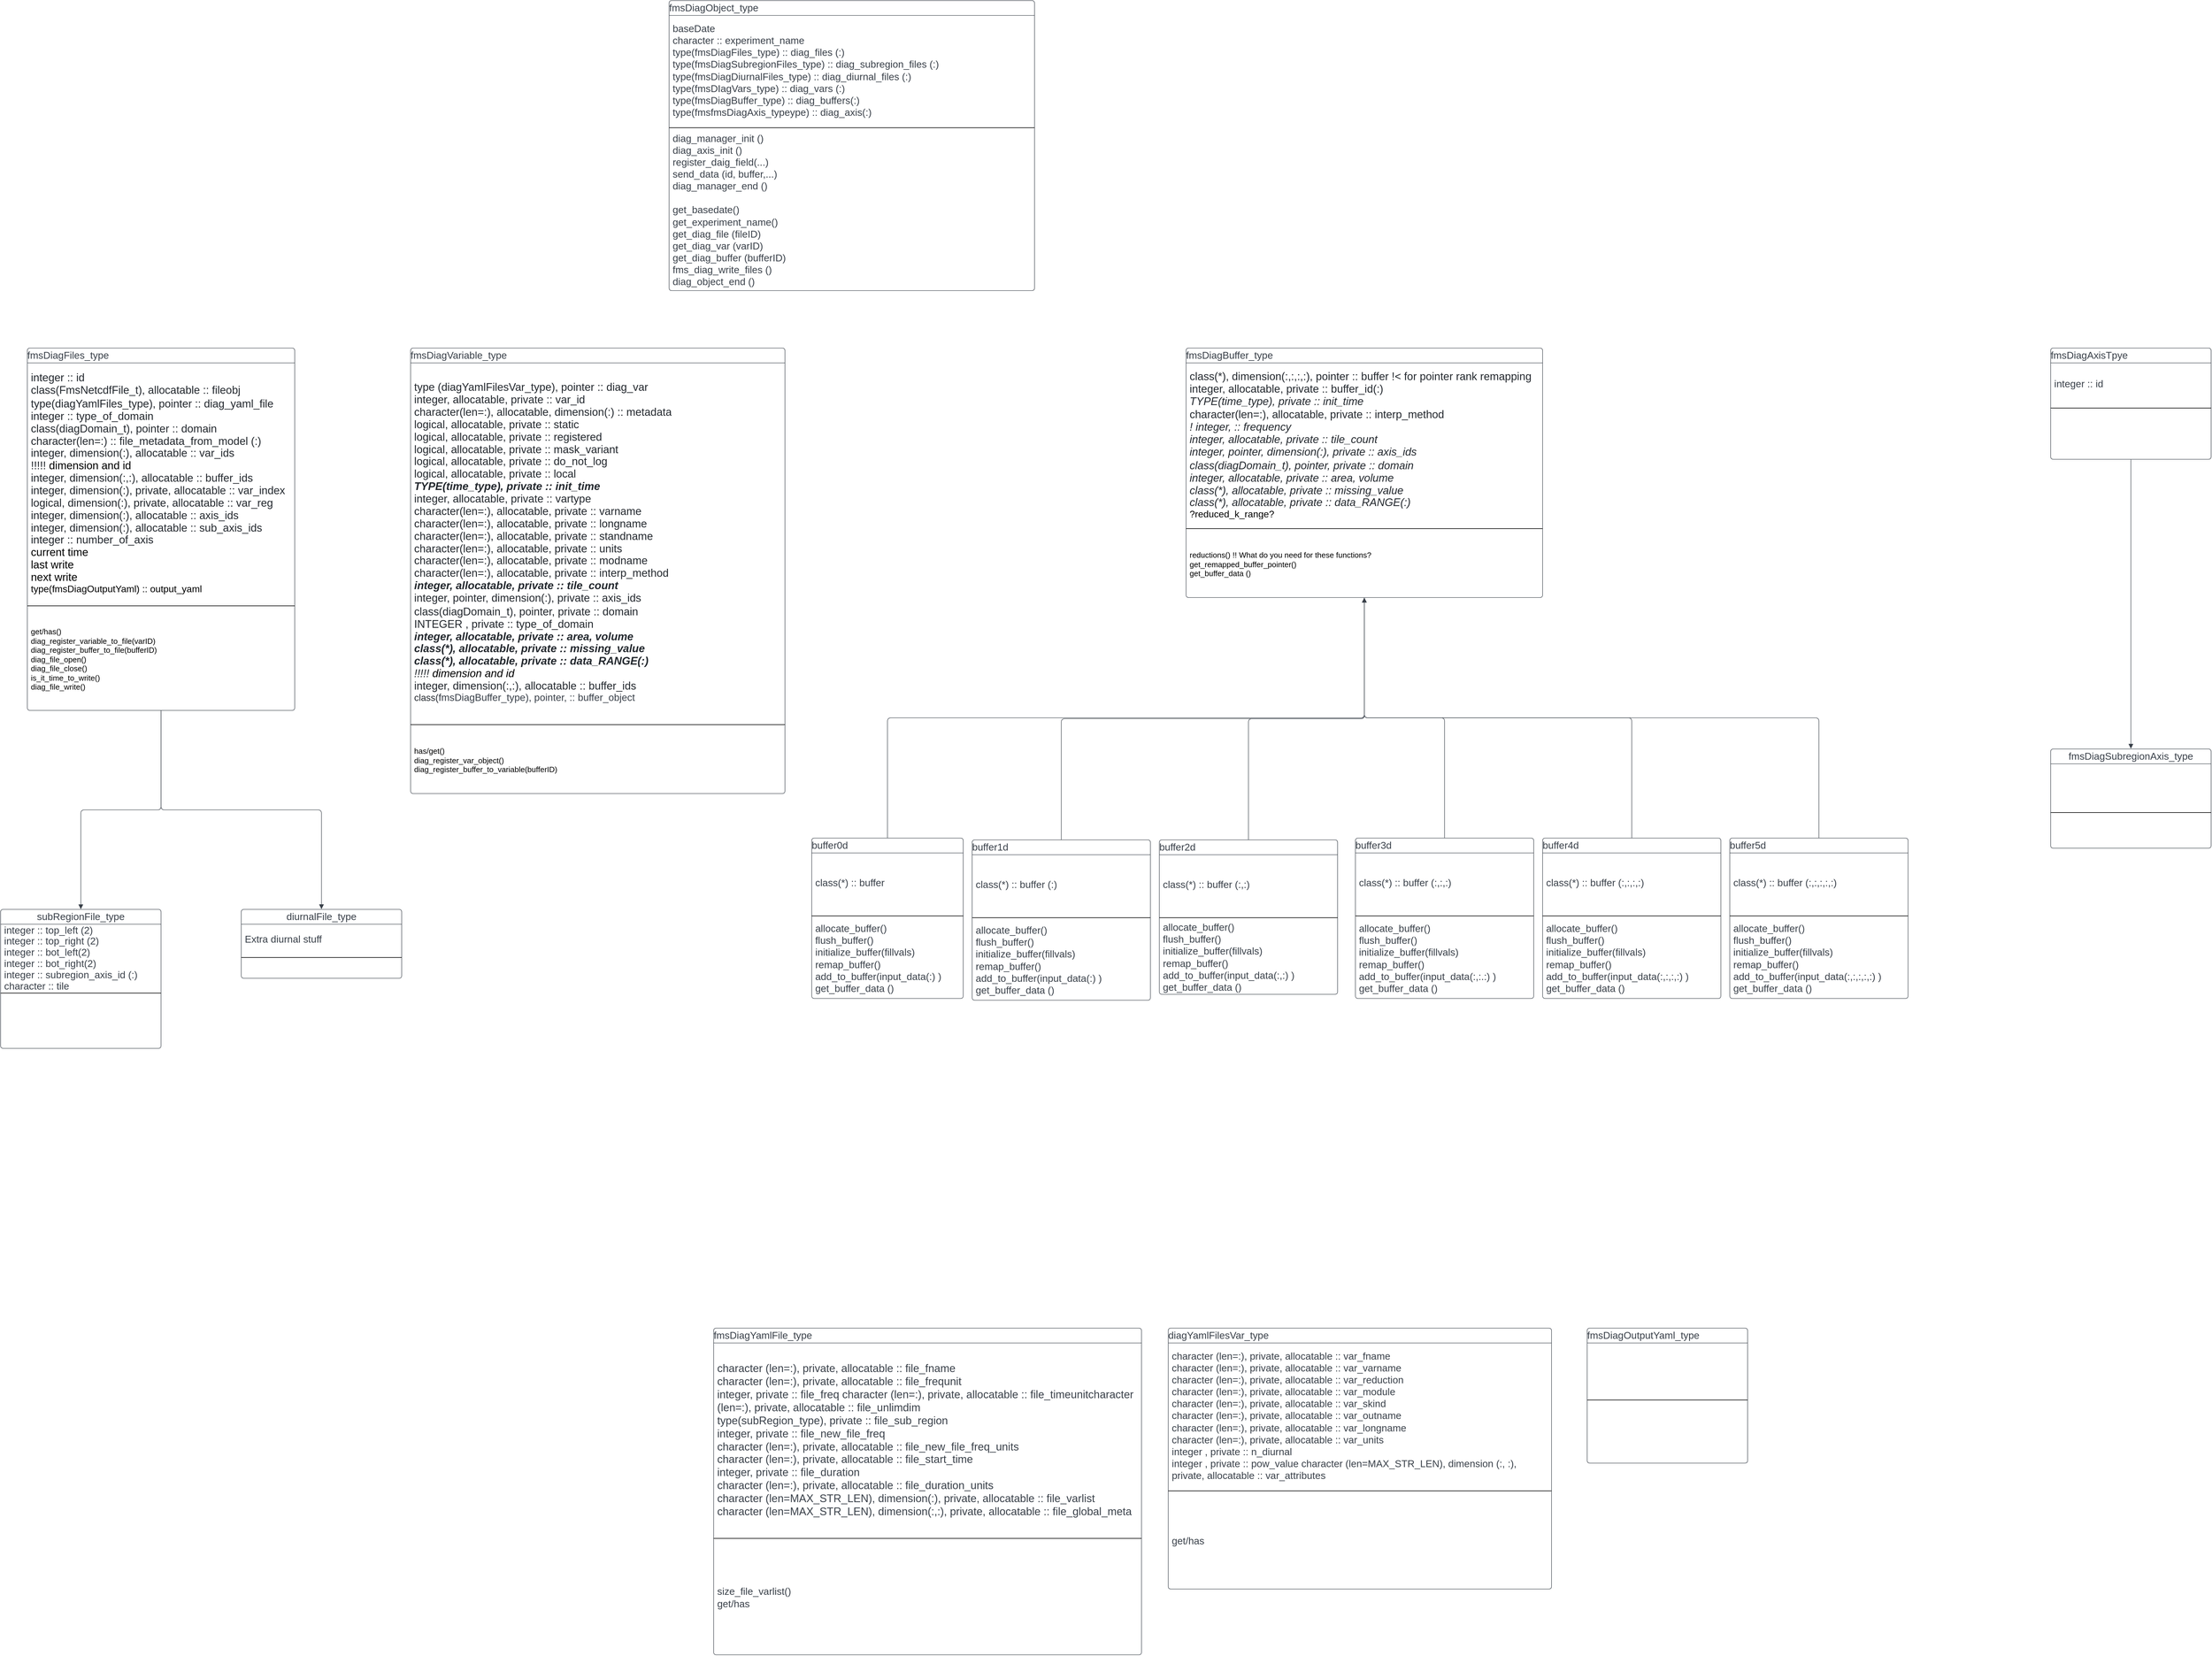 <mxfile version="20.2.0" type="github">
  <diagram id="ZB067W3fi-OG0RZX4ruG" name="Page-1">
    <mxGraphModel dx="1038" dy="587" grid="1" gridSize="10" guides="1" tooltips="1" connect="1" arrows="1" fold="1" page="1" pageScale="1" pageWidth="850" pageHeight="1100" math="0" shadow="0">
      <root>
        <mxCell id="0" />
        <mxCell id="1" parent="0" />
        <mxCell id="K0b4yNtIqu9R4qsapTuJ-1" value="fmsDiagObject_type" style="html=1;overflow=block;blockSpacing=1;swimlane;childLayout=stackLayout;horizontal=1;horizontalStack=0;resizeParent=1;resizeParentMax=0;resizeLast=0;collapsible=0;fontStyle=0;marginBottom=0;swimlaneFillColor=#ffffff;startSize=25;whiteSpace=wrap;fontSize=16.7;fontColor=#3a414a;align=left;spacing=0;strokeColor=#3a414a;strokeOpacity=100;rounded=1;absoluteArcSize=1;arcSize=9;strokeWidth=0.8;" vertex="1" parent="1">
          <mxGeometry x="1165" y="30" width="615" height="488.25" as="geometry" />
        </mxCell>
        <mxCell id="K0b4yNtIqu9R4qsapTuJ-2" value="baseDate&#xa;character :: experiment_name&#xa;type(fmsDiagFiles_type) :: diag_files (:)&#xa;type(fmsDiagSubregionFiles_type) :: diag_subregion_files (:)&#xa;type(fmsDiagDiurnalFiles_type) :: diag_diurnal_files (:)&#xa;type(fmsDIagVars_type) :: diag_vars (:)&#xa;type(fmsDiagBuffer_type) :: diag_buffers(:) &#xa;type(fmsfmsDiagAxis_typeype) :: diag_axis(:)" style="part=1;html=1;resizeHeight=0;strokeColor=none;fillColor=none;align=left;verticalAlign=middle;spacingLeft=4;spacingRight=4;overflow=hidden;rotatable=0;points=[[0,0.5],[1,0.5]];portConstraint=eastwest;swimlaneFillColor=#ffffff;strokeOpacity=100;whiteSpace=wrap;fontSize=16.7;fontColor=#3a414a;" vertex="1" parent="K0b4yNtIqu9R4qsapTuJ-1">
          <mxGeometry y="25" width="615" height="185" as="geometry" />
        </mxCell>
        <mxCell id="K0b4yNtIqu9R4qsapTuJ-3" value="" style="line;strokeWidth=1;fillColor=none;align=left;verticalAlign=middle;spacingTop=-1;spacingLeft=3;spacingRight=3;rotatable=0;labelPosition=right;points=[];portConstraint=eastwest;" vertex="1" parent="K0b4yNtIqu9R4qsapTuJ-1">
          <mxGeometry y="210" width="615" height="8" as="geometry" />
        </mxCell>
        <mxCell id="K0b4yNtIqu9R4qsapTuJ-4" value="diag_manager_init ()&lt;br&gt;diag_axis_init ()&lt;br&gt;register_daig_field(...)&lt;br&gt;send_data (id, buffer,...)&lt;br&gt;diag_manager_end ()&lt;br&gt;&lt;br&gt;get_basedate()&lt;br&gt;get_experiment_name()&lt;br&gt;get_diag_file (fileID)&lt;br&gt;get_diag_var (varID)&lt;br&gt;get_diag_buffer (bufferID)&lt;br&gt;fms_diag_write_files ()&lt;br&gt;diag_object_end ()" style="part=1;html=1;resizeHeight=0;strokeColor=none;fillColor=none;align=left;verticalAlign=middle;spacingLeft=4;spacingRight=4;overflow=hidden;rotatable=0;points=[[0,0.5],[1,0.5]];portConstraint=eastwest;swimlaneFillColor=#ffffff;strokeOpacity=100;whiteSpace=wrap;fontSize=16.7;fontColor=#3a414a;" vertex="1" parent="K0b4yNtIqu9R4qsapTuJ-1">
          <mxGeometry y="218" width="615" height="270.25" as="geometry" />
        </mxCell>
        <mxCell id="K0b4yNtIqu9R4qsapTuJ-5" value="fmsDiagFiles_type" style="html=1;overflow=block;blockSpacing=1;swimlane;childLayout=stackLayout;horizontal=1;horizontalStack=0;resizeParent=1;resizeParentMax=0;resizeLast=0;collapsible=0;fontStyle=0;marginBottom=0;swimlaneFillColor=#ffffff;startSize=25;whiteSpace=wrap;fontSize=16.7;fontColor=#3a414a;align=left;spacing=0;strokeColor=#3a414a;strokeOpacity=100;rounded=1;absoluteArcSize=1;arcSize=9;strokeWidth=0.8;" vertex="1" parent="1">
          <mxGeometry x="85" y="615" width="450" height="610" as="geometry" />
        </mxCell>
        <mxCell id="K0b4yNtIqu9R4qsapTuJ-6" value="&lt;div style=&quot;display: flex; justify-content: flex-start; text-align: left; align-items: baseline; font-size: 0; line-height: 1.25;margin-top: -2px;&quot;&gt;&lt;span&gt;&lt;span style=&quot;font-size:18.3px;color:#24292f;&quot;&gt;integer :: id &lt;/span&gt;&lt;span style=&quot;font-size:18.3px;color:#24292f;&quot;&gt; &lt;/span&gt;&lt;span style=&quot;font-size:18.3px;color:#24292f;&quot;&gt;  &#xa;&lt;/span&gt;&lt;/span&gt;&lt;/div&gt;&lt;div style=&quot;display: flex; justify-content: flex-start; text-align: left; align-items: baseline; font-size: 0; line-height: 1.25;margin-top: -2px;&quot;&gt;&lt;span&gt;&lt;span style=&quot;font-size:18.3px;color:#24292f;&quot;&gt;class(FmsNetcdfFile_t), allocatable :: fileobj &lt;/span&gt;&lt;span style=&quot;font-size:18.3px;color:#24292f;&quot;&gt; &lt;/span&gt;&lt;span style=&quot;font-size:18.3px;color:#24292f;&quot;&gt;  type(diagYamlFiles_type), pointer :: diag_yaml_file   &#xa;&lt;/span&gt;&lt;/span&gt;&lt;/div&gt;&lt;div style=&quot;display: flex; justify-content: flex-start; text-align: left; align-items: baseline; font-size: 0; line-height: 1.25;margin-top: -2px;&quot;&gt;&lt;span&gt;&lt;span style=&quot;font-size:18.3px;color:#24292f;&quot;&gt;integer :: type_of_domain &lt;/span&gt;&lt;span style=&quot;font-size:18.3px;color:#24292f;&quot;&gt; &lt;/span&gt;&lt;span style=&quot;font-size:18.3px;color:#24292f;&quot;&gt;  &#xa;&lt;/span&gt;&lt;/span&gt;&lt;/div&gt;&lt;div style=&quot;display: flex; justify-content: flex-start; text-align: left; align-items: baseline; font-size: 0; line-height: 1.25;margin-top: -2px;&quot;&gt;&lt;span&gt;&lt;span style=&quot;font-size:18.3px;color:#24292f;&quot;&gt;class(diagDomain_t), pointer :: domain &lt;/span&gt;&lt;span style=&quot;font-size:18.3px;color:#24292f;&quot;&gt; &lt;/span&gt;&lt;span style=&quot;font-size:18.3px;color:#24292f;&quot;&gt;  &#xa;&lt;/span&gt;&lt;/span&gt;&lt;/div&gt;&lt;div style=&quot;display: flex; justify-content: flex-start; text-align: left; align-items: baseline; font-size: 0; line-height: 1.25;margin-top: -2px;&quot;&gt;&lt;span&gt;&lt;span style=&quot;font-size:18.3px;color:#24292f;&quot;&gt;character(len=:) :: file_metadata_from_model (:)&lt;/span&gt;&lt;span style=&quot;font-size:18.3px;color:#24292f;&quot;&gt; &lt;/span&gt;&lt;span style=&quot;font-size:18.3px;color:#24292f;&quot;&gt;  &#xa;&lt;/span&gt;&lt;/span&gt;&lt;/div&gt;&lt;div style=&quot;display: flex; justify-content: flex-start; text-align: left; align-items: baseline; font-size: 0; line-height: 1.25;margin-top: -2px;&quot;&gt;&lt;span&gt;&lt;span style=&quot;font-size:18.3px;color:#24292f;&quot;&gt;integer, dimension(:), allocatable :: var_ids&#xa;&lt;/span&gt;&lt;/span&gt;&lt;/div&gt;&lt;div style=&quot;display: flex; justify-content: flex-start; text-align: left; align-items: baseline; font-size: 0; line-height: 1.25;margin-top: -2px;&quot;&gt;&lt;span&gt;&lt;span style=&quot;font-size:18.3px;color:#24292f;&quot;&gt;!!!!! &lt;/span&gt;&lt;span style=&quot;font-size:18.3px;color:#000000;&quot;&gt;dimension and id&#xa;&lt;/span&gt;&lt;/span&gt;&lt;/div&gt;&lt;div style=&quot;display: flex; justify-content: flex-start; text-align: left; align-items: baseline; font-size: 0; line-height: 1.25;margin-top: -2px;&quot;&gt;&lt;span&gt;&lt;span style=&quot;font-size:18.3px;&quot;&gt;&lt;span style=&quot;font-size:18.3px;color:#24292f;&quot;&gt;integer, dimension(:,:), allocatable :: buffer_ids &lt;/span&gt;&lt;span style=&quot;font-size:18.3px;color:#24292f;&quot;&gt; &lt;/span&gt;&lt;span style=&quot;font-size:18.3px;color:#24292f;&quot;&gt;  &#xa;&lt;/span&gt;&lt;/span&gt;&lt;/span&gt;&lt;/div&gt;&lt;div style=&quot;display: flex; justify-content: flex-start; text-align: left; align-items: baseline; font-size: 0; line-height: 1.25;margin-top: -2px;&quot;&gt;&lt;span&gt;&lt;span style=&quot;font-size:18.3px;color:#24292f;&quot;&gt;integer, dimension(:), private, allocatable :: var_index&lt;/span&gt;&lt;span style=&quot;font-size:18.3px;color:#24292f;&quot;&gt;&#xa;&lt;/span&gt;&lt;/span&gt;&lt;/div&gt;&lt;div style=&quot;display: flex; justify-content: flex-start; text-align: left; align-items: baseline; font-size: 0; line-height: 1.25;margin-top: -2px;&quot;&gt;&lt;span&gt;&lt;span style=&quot;font-size:18.3px;color:#24292f;&quot;&gt;&lt;span style=&quot;font-size:18.3px;color:#24292f;&quot;&gt;logical, dimension(:), private, allocatable :: var_reg&lt;/span&gt;&#xa;&lt;/span&gt;&lt;/span&gt;&lt;/div&gt;&lt;div style=&quot;display: flex; justify-content: flex-start; text-align: left; align-items: baseline; font-size: 0; line-height: 1.25;margin-top: -2px;&quot;&gt;&lt;span&gt;&lt;span style=&quot;font-size:18.3px;color:#24292f;&quot;&gt;&lt;span style=&quot;font-size:18.3px;color:#24292f;&quot;&gt;integer, dimension(:), allocatable :: axis_ids &lt;/span&gt;&lt;span style=&quot;font-size:18.3px;color:#24292f;&quot;&gt; &lt;/span&gt;&lt;span style=&quot;font-size:18.3px;color:#24292f;&quot;&gt;  &#xa;&lt;/span&gt;&lt;/span&gt;&lt;/span&gt;&lt;/div&gt;&lt;div style=&quot;display: flex; justify-content: flex-start; text-align: left; align-items: baseline; font-size: 0; line-height: 1.25;margin-top: -2px;&quot;&gt;&lt;span&gt;&lt;span style=&quot;font-size:18.3px;color:#24292f;&quot;&gt;integer, dimension(:), allocatable :: sub_axis_ids &#xa;&lt;/span&gt;&lt;/span&gt;&lt;/div&gt;&lt;div style=&quot;display: flex; justify-content: flex-start; text-align: left; align-items: baseline; font-size: 0; line-height: 1.25;margin-top: -2px;&quot;&gt;&lt;span&gt;&lt;span style=&quot;font-size:18.3px;color:#24292f;&quot;&gt;integer :: number_of_axis&lt;/span&gt;&lt;span style=&quot;font-size:18.3px;color:#24292f;&quot;&gt; &lt;/span&gt;&lt;span style=&quot;font-size:18.3px;color:#000000;&quot;&gt;&#xa;&lt;/span&gt;&lt;/span&gt;&lt;/div&gt;&lt;div style=&quot;display: flex; justify-content: flex-start; text-align: left; align-items: baseline; font-size: 0; line-height: 1.25;margin-top: -2px;&quot;&gt;&lt;span&gt;&lt;span style=&quot;font-size:18.3px;color:#000000;&quot;&gt;current time&#xa;&lt;/span&gt;&lt;/span&gt;&lt;/div&gt;&lt;div style=&quot;display: flex; justify-content: flex-start; text-align: left; align-items: baseline; font-size: 0; line-height: 1.25;margin-top: -2px;&quot;&gt;&lt;span&gt;&lt;span style=&quot;font-size:18.3px;color:#000000;&quot;&gt;last write&#xa;&lt;/span&gt;&lt;/span&gt;&lt;/div&gt;&lt;div style=&quot;display: flex; justify-content: flex-start; text-align: left; align-items: baseline; font-size: 0; line-height: 1.25;margin-top: -2px;&quot;&gt;&lt;span&gt;&lt;span style=&quot;font-size:18.3px;color:#000000;&quot;&gt;next write&lt;/span&gt;&lt;span style=&quot;font-size:16px;color:#000000;&quot;&gt;&#xa;&lt;/span&gt;&lt;/span&gt;&lt;/div&gt;&lt;div style=&quot;display: flex; justify-content: flex-start; text-align: left; align-items: baseline; font-size: 0; line-height: 1.25;margin-top: -2px;&quot;&gt;&lt;span&gt;&lt;span style=&quot;font-size:16px;color:#000000;&quot;&gt;type(fmsDiagOutputYaml) :: output_yaml&lt;/span&gt;&lt;/span&gt;&lt;/div&gt;" style="part=1;html=1;resizeHeight=0;strokeColor=none;fillColor=none;verticalAlign=middle;spacingLeft=4;spacingRight=4;overflow=hidden;rotatable=0;points=[[0,0.5],[1,0.5]];portConstraint=eastwest;swimlaneFillColor=#ffffff;strokeOpacity=100;whiteSpace=wrap;fontSize=18.3;fontColor=#24292f;align=left;" vertex="1" parent="K0b4yNtIqu9R4qsapTuJ-5">
          <mxGeometry y="25" width="450" height="405" as="geometry" />
        </mxCell>
        <mxCell id="K0b4yNtIqu9R4qsapTuJ-7" value="" style="line;strokeWidth=1;fillColor=none;align=left;verticalAlign=middle;spacingTop=-1;spacingLeft=3;spacingRight=3;rotatable=0;labelPosition=right;points=[];portConstraint=eastwest;" vertex="1" parent="K0b4yNtIqu9R4qsapTuJ-5">
          <mxGeometry y="430" width="450" height="8" as="geometry" />
        </mxCell>
        <mxCell id="K0b4yNtIqu9R4qsapTuJ-8" value="get/has()&#xa;diag_register_variable_to_file(varID)&#xa;diag_register_buffer_to_file(bufferID)&#xa;diag_file_open()&#xa;diag_file_close()&#xa;is_it_time_to_write()&#xa;diag_file_write()" style="part=1;resizeHeight=0;strokeColor=none;fillColor=none;align=left;verticalAlign=middle;spacingLeft=4;spacingRight=4;rotatable=0;points=[[0,0.5],[1,0.5]];portConstraint=eastwest;swimlaneFillColor=#ffffff;strokeOpacity=100;whiteSpace=wrap;overflow=block;blockSpacing=1;html=1;fontSize=13;" vertex="1" parent="K0b4yNtIqu9R4qsapTuJ-5">
          <mxGeometry y="438" width="450" height="172" as="geometry" />
        </mxCell>
        <UserObject label="" lucidchartObjectId="lq7ztnk.IFCw" id="K0b4yNtIqu9R4qsapTuJ-9">
          <mxCell style="html=1;jettySize=18;whiteSpace=wrap;fontSize=13;strokeColor=#3a414a;strokeOpacity=100;strokeWidth=0.8;rounded=1;arcSize=12;edgeStyle=orthogonalEdgeStyle;startArrow=block;startFill=1;endArrow=none;exitX=0.5;exitY=-0.001;exitPerimeter=0;entryX=0.5;entryY=1;entryPerimeter=0;" edge="1" parent="1" source="K0b4yNtIqu9R4qsapTuJ-48" target="K0b4yNtIqu9R4qsapTuJ-5">
            <mxGeometry width="100" height="100" relative="1" as="geometry">
              <Array as="points" />
            </mxGeometry>
          </mxCell>
        </UserObject>
        <UserObject label="" lucidchartObjectId="Mq7zZ61w4KJI" id="K0b4yNtIqu9R4qsapTuJ-10">
          <mxCell style="html=1;jettySize=18;whiteSpace=wrap;fontSize=13;strokeColor=#3a414a;strokeOpacity=100;strokeWidth=0.8;rounded=1;arcSize=12;edgeStyle=orthogonalEdgeStyle;startArrow=none;endArrow=block;endFill=1;exitX=0.5;exitY=1;exitPerimeter=0;entryX=0.5;entryY=-0.003;entryPerimeter=0;" edge="1" parent="1" source="K0b4yNtIqu9R4qsapTuJ-5" target="K0b4yNtIqu9R4qsapTuJ-53">
            <mxGeometry width="100" height="100" relative="1" as="geometry">
              <Array as="points" />
            </mxGeometry>
          </mxCell>
        </UserObject>
        <mxCell id="K0b4yNtIqu9R4qsapTuJ-11" value="fmsDiagVariable_type" style="html=1;overflow=block;blockSpacing=1;swimlane;childLayout=stackLayout;horizontal=1;horizontalStack=0;resizeParent=1;resizeParentMax=0;resizeLast=0;collapsible=0;fontStyle=0;marginBottom=0;swimlaneFillColor=#ffffff;startSize=25;whiteSpace=wrap;fontSize=16.7;fontColor=#3a414a;align=left;spacing=0;strokeColor=#3a414a;strokeOpacity=100;rounded=1;absoluteArcSize=1;arcSize=9;strokeWidth=0.8;" vertex="1" parent="1">
          <mxGeometry x="730" y="615" width="630" height="750" as="geometry" />
        </mxCell>
        <mxCell id="K0b4yNtIqu9R4qsapTuJ-12" value="&lt;div style=&quot;display: flex; justify-content: flex-start; text-align: left; align-items: baseline; font-size: 0; line-height: 1.25;margin-top: -2px;&quot;&gt;&lt;span&gt;&lt;span style=&quot;font-weight: normal; font-style: normal;&quot;&gt;&lt;span style=&quot;font-size:18.3px;color:#24292f;&quot;&gt;type (diagYamlFilesVar_type), pointer :: diag_var &lt;/span&gt;&lt;span style=&quot;font-size:18.3px;color:#24292f;&quot;&gt; &lt;/span&gt;&lt;span style=&quot;font-size:18.3px;color:#24292f;&quot;&gt;     &lt;br&gt;&lt;/span&gt;&lt;/span&gt;&lt;/span&gt;&lt;/div&gt;&lt;div style=&quot;display: flex; justify-content: flex-start; text-align: left; align-items: baseline; font-size: 0; line-height: 1.25;margin-top: -2px;&quot;&gt;&lt;span&gt;&lt;span style=&quot;font-weight: normal; font-style: normal;&quot;&gt;&lt;span style=&quot;font-size:18.3px;color:#24292f;&quot;&gt;integer, allocatable, private                    :: var_id&lt;/span&gt;&lt;span style=&quot;font-size:18.3px;color:#24292f;&quot;&gt;&lt;br&gt;&lt;/span&gt;&lt;/span&gt;&lt;/span&gt;&lt;/div&gt;&lt;div style=&quot;display: flex; justify-content: flex-start; text-align: left; align-items: baseline; font-size: 0; line-height: 1.25;margin-top: -2px;&quot;&gt;&lt;span&gt;&lt;span style=&quot;font-size:18.3px;color:#24292f;&quot;&gt;&lt;span style=&quot;font-size:18.3px;color:#24292f;&quot;&gt;&lt;span style=&quot;font-weight: normal; font-style: normal;&quot;&gt;character(len=:), allocatable, dimension(:)      :: metadat&lt;/span&gt;&lt;span style=&quot;font-style: normal; font-weight: normal;&quot;&gt;a&lt;/span&gt;&lt;/span&gt;&lt;span style=&quot;font-size:18.3px;color:#24292f;&quot;&gt; &lt;/span&gt;&lt;span style=&quot;font-size:18.3px;color:#24292f;&quot;&gt;    &lt;br&gt;&lt;/span&gt;&lt;/span&gt;&lt;/span&gt;&lt;/div&gt;&lt;div style=&quot;display: flex; justify-content: flex-start; text-align: left; align-items: baseline; font-size: 0; line-height: 1.25;margin-top: -2px;&quot;&gt;&lt;span&gt;&lt;span style=&quot;font-size: 18.3px; color: rgb(36, 41, 47); font-style: normal; font-weight: normal;&quot;&gt;&lt;span style=&quot;font-size: 18.3px; color: rgb(36, 41, 47);&quot;&gt;  logical, allocatable, private                    :: static     &lt;/span&gt;&lt;span style=&quot;font-size:18.3px;color:#24292f;&quot;&gt;&lt;br&gt;&lt;/span&gt;&lt;/span&gt;&lt;/span&gt;&lt;/div&gt;&lt;div style=&quot;display: flex; justify-content: flex-start; text-align: left; align-items: baseline; font-size: 0; line-height: 1.25;margin-top: -2px;&quot;&gt;&lt;span&gt;&lt;span style=&quot;font-weight: normal; font-style: normal;&quot;&gt;&lt;span style=&quot;font-size:18.3px;color:#24292f;&quot;&gt;logical, allocatable, private                    :: registered&lt;/span&gt;&lt;span style=&quot;font-size:18.3px;color:#24292f;&quot;&gt; &lt;/span&gt;&lt;span style=&quot;font-size:18.3px;color:#24292f;&quot;&gt;    &lt;br&gt;&lt;/span&gt;&lt;/span&gt;&lt;/span&gt;&lt;/div&gt;&lt;div style=&quot;display: flex; justify-content: flex-start; text-align: left; align-items: baseline; font-size: 0; line-height: 1.25;margin-top: -2px;&quot;&gt;&lt;span&gt;&lt;span style=&quot;font-weight: normal; font-style: normal;&quot;&gt;&lt;span style=&quot;font-size:18.3px;color:#24292f;&quot;&gt;logical, allocatable, private                    :: mask_variant&lt;/span&gt;&lt;span style=&quot;font-size:18.3px;color:#24292f;&quot;&gt; &lt;/span&gt;&lt;span style=&quot;font-size:18.3px;color:#24292f;&quot;&gt;    &lt;br&gt;&lt;/span&gt;&lt;/span&gt;&lt;/span&gt;&lt;/div&gt;&lt;div style=&quot;display: flex; justify-content: flex-start; text-align: left; align-items: baseline; font-size: 0; line-height: 1.25;margin-top: -2px;&quot;&gt;&lt;span&gt;&lt;span style=&quot;font-weight: normal; font-style: normal;&quot;&gt;&lt;span style=&quot;font-size:18.3px;color:#24292f;&quot;&gt;logical, allocatable, private                    :: do_not_log&lt;/span&gt;&lt;span style=&quot;font-size:18.3px;color:#24292f;&quot;&gt; &lt;/span&gt;&lt;span style=&quot;font-size:18.3px;color:#24292f;&quot;&gt;     &lt;br&gt;&lt;/span&gt;&lt;/span&gt;&lt;/span&gt;&lt;/div&gt;&lt;div style=&quot;display: flex; justify-content: flex-start; text-align: left; align-items: baseline; font-size: 0; line-height: 1.25;margin-top: -2px;&quot;&gt;&lt;span&gt;&lt;span style=&quot;font-weight: normal; font-style: normal;&quot;&gt;&lt;span style=&quot;font-size:18.3px;color:#24292f;&quot;&gt;logical, allocatable, private                    :: local &lt;/span&gt;&lt;span style=&quot;font-size:18.3px;color:#24292f;&quot;&gt; &lt;/span&gt;&lt;span style=&quot;font-size:18.3px;color:#24292f;&quot;&gt;     &lt;br&gt;&lt;/span&gt;&lt;/span&gt;&lt;/span&gt;&lt;/div&gt;&lt;div style=&quot;display: flex; justify-content: flex-start; text-align: left; align-items: baseline; font-size: 0; line-height: 1.25;margin-top: -2px;&quot;&gt;&lt;span&gt;&lt;span style=&quot;font-size:18.3px;color:#24292f;&quot;&gt;TYPE(time_type), private                         :: init_time&lt;/span&gt;&lt;span style=&quot;font-size:18.3px;color:#24292f;&quot;&gt; &lt;/span&gt;&lt;span style=&quot;font-size:18.3px;color:#24292f;&quot;&gt;     &lt;br&gt;&lt;/span&gt;&lt;/span&gt;&lt;/div&gt;&lt;div style=&quot;display: flex; justify-content: flex-start; text-align: left; align-items: baseline; font-size: 0; line-height: 1.25;margin-top: -2px;&quot;&gt;&lt;span&gt;&lt;span style=&quot;font-weight: normal; font-style: normal;&quot;&gt;&lt;span style=&quot;font-size:18.3px;color:#24292f;&quot;&gt;integer,          allocatable, private           :: vartype&lt;/span&gt;&lt;span style=&quot;font-size:18.3px;color:#24292f;&quot;&gt; &lt;/span&gt;&lt;span style=&quot;font-size:18.3px;color:#24292f;&quot;&gt;     &lt;br&gt;&lt;/span&gt;&lt;/span&gt;&lt;/span&gt;&lt;/div&gt;&lt;div style=&quot;display: flex; justify-content: flex-start; text-align: left; align-items: baseline; font-size: 0; line-height: 1.25;margin-top: -2px;&quot;&gt;&lt;span&gt;&lt;span style=&quot;font-weight: normal; font-style: normal;&quot;&gt;&lt;span style=&quot;font-size:18.3px;color:#24292f;&quot;&gt;character(len=:), allocatable, private           :: varname&lt;/span&gt;&lt;span style=&quot;font-size:18.3px;color:#24292f;&quot;&gt; &lt;/span&gt;&lt;span style=&quot;font-size:18.3px;color:#24292f;&quot;&gt;     &lt;br&gt;&lt;/span&gt;&lt;/span&gt;&lt;/span&gt;&lt;/div&gt;&lt;div style=&quot;display: flex; justify-content: flex-start; text-align: left; align-items: baseline; font-size: 0; line-height: 1.25;margin-top: -2px;&quot;&gt;&lt;span&gt;&lt;span style=&quot;font-weight: normal; font-style: normal;&quot;&gt;&lt;span style=&quot;font-size:18.3px;color:#24292f;&quot;&gt;character(len=:), allocatable, private           :: longname&lt;/span&gt;&lt;span style=&quot;font-size:18.3px;color:#24292f;&quot;&gt; &lt;/span&gt;&lt;span style=&quot;font-size:18.3px;color:#24292f;&quot;&gt;     &lt;br&gt;&lt;/span&gt;&lt;/span&gt;&lt;/span&gt;&lt;/div&gt;&lt;div style=&quot;display: flex; justify-content: flex-start; text-align: left; align-items: baseline; font-size: 0; line-height: 1.25;margin-top: -2px;&quot;&gt;&lt;span&gt;&lt;span style=&quot;font-weight: normal; font-style: normal;&quot;&gt;&lt;span style=&quot;font-size:18.3px;color:#24292f;&quot;&gt;character(len=:), allocatable, private           :: standname&lt;/span&gt;&lt;span style=&quot;font-size:18.3px;color:#24292f;&quot;&gt; &lt;br&gt;&lt;/span&gt;&lt;/span&gt;&lt;/span&gt;&lt;/div&gt;&lt;div style=&quot;display: flex; justify-content: flex-start; text-align: left; align-items: baseline; font-size: 0; line-height: 1.25;margin-top: -2px;&quot;&gt;&lt;span&gt;&lt;span style=&quot;font-size: 18.3px; color: rgb(36, 41, 47); font-weight: normal; font-style: normal;&quot;&gt;&lt;span style=&quot;font-size:18.3px;color:#24292f;&quot;&gt;character(len=:), allocatable, private           :: units&lt;/span&gt;&lt;span style=&quot;font-size:18.3px;color:#24292f;&quot;&gt; &lt;/span&gt;&lt;span style=&quot;font-size:18.3px;color:#24292f;&quot;&gt;     &lt;br&gt;&lt;/span&gt;&lt;/span&gt;&lt;/span&gt;&lt;/div&gt;&lt;div style=&quot;display: flex; justify-content: flex-start; text-align: left; align-items: baseline; font-size: 0; line-height: 1.25;margin-top: -2px;&quot;&gt;&lt;span&gt;&lt;span style=&quot;font-weight: normal; font-style: normal;&quot;&gt;&lt;span style=&quot;font-size:18.3px;color:#24292f;&quot;&gt;character(len=:), allocatable, private           :: modname&lt;/span&gt;&lt;span style=&quot;font-size:18.3px;color:#24292f;&quot;&gt; &lt;/span&gt;&lt;span style=&quot;font-size:18.3px;color:#24292f;&quot;&gt;     &lt;br&gt;&lt;/span&gt;&lt;/span&gt;&lt;/span&gt;&lt;/div&gt;&lt;div style=&quot;display: flex; justify-content: flex-start; text-align: left; align-items: baseline; font-size: 0; line-height: 1.25;margin-top: -2px;&quot;&gt;&lt;span&gt;&lt;span style=&quot;font-style: normal; font-weight: normal;&quot;&gt;&lt;span style=&quot;font-size:18.3px;color:#24292f;&quot;&gt;character(len=:), allocatable, private           :: interp_method&lt;/span&gt;&lt;span style=&quot;font-size:18.3px;color:#24292f;&quot;&gt; &lt;/span&gt;&lt;span style=&quot;font-size:18.3px;color:#24292f;&quot;&gt;     &lt;br&gt;&lt;/span&gt;&lt;/span&gt;&lt;/span&gt;&lt;/div&gt;&lt;div style=&quot;display: flex; justify-content: flex-start; text-align: left; align-items: baseline; font-size: 0; line-height: 1.25;margin-top: -2px;&quot;&gt;&lt;span&gt;&lt;span style=&quot;font-size:18.3px;color:#24292f;&quot;&gt;integer, allocatable, private                    :: tile_count&lt;/span&gt;&lt;span style=&quot;font-size:18.3px;color:#24292f;&quot;&gt; &lt;/span&gt;&lt;span style=&quot;font-size:18.3px;color:#24292f;&quot;&gt;    &lt;br&gt;&lt;/span&gt;&lt;/span&gt;&lt;/div&gt;&lt;div style=&quot;display: flex; justify-content: flex-start; text-align: left; align-items: baseline; font-size: 0; line-height: 1.25;margin-top: -2px;&quot;&gt;&lt;span&gt;&lt;span style=&quot;font-weight: normal; font-style: normal;&quot;&gt;&lt;span style=&quot;font-size:18.3px;color:#24292f;&quot;&gt;integer, pointer, dimension(:), private          :: axis_ids&lt;/span&gt;&lt;span style=&quot;font-size:18.3px;color:#24292f;&quot;&gt; &lt;br&gt;&lt;/span&gt;&lt;span style=&quot;font-size:18.3px;color:#24292f;&quot;&gt;class(diagDomain_t), pointer,   private          :: domain&lt;/span&gt;&lt;span style=&quot;font-size:18.3px;color:#24292f;&quot;&gt; &lt;/span&gt;&lt;span style=&quot;font-size:18.3px;color:#24292f;&quot;&gt;     &lt;br&gt;&lt;/span&gt;&lt;/span&gt;&lt;/span&gt;&lt;/div&gt;&lt;div style=&quot;display: flex; justify-content: flex-start; text-align: left; align-items: baseline; font-size: 0; line-height: 1.25;margin-top: -2px;&quot;&gt;&lt;span&gt;&lt;span style=&quot;font-weight: normal; font-style: normal;&quot;&gt;&lt;span style=&quot;font-size:18.3px;color:#24292f;&quot;&gt;INTEGER                         , private        :: type_of_domain&lt;/span&gt;&lt;span style=&quot;font-size:18.3px;color:#24292f;&quot;&gt; &lt;/span&gt;&lt;span style=&quot;font-size:18.3px;color:#24292f;&quot;&gt;     &lt;br&gt;&lt;/span&gt;&lt;/span&gt;&lt;/span&gt;&lt;/div&gt;&lt;div style=&quot;display: flex; justify-content: flex-start; text-align: left; align-items: baseline; font-size: 0; line-height: 1.25;margin-top: -2px;&quot;&gt;&lt;span&gt;&lt;span style=&quot;font-size:18.3px;color:#24292f;&quot;&gt;integer, allocatable, private                    :: area, volume&lt;/span&gt;&lt;span style=&quot;font-size:18.3px;color:#24292f;&quot;&gt; &lt;/span&gt;&lt;span style=&quot;font-size:18.3px;color:#24292f;&quot;&gt;     &lt;br&gt;&lt;/span&gt;&lt;/span&gt;&lt;/div&gt;&lt;div style=&quot;display: flex; justify-content: flex-start; text-align: left; align-items: baseline; font-size: 0; line-height: 1.25;margin-top: -2px;&quot;&gt;&lt;span&gt;&lt;span style=&quot;font-size:18.3px;color:#24292f;&quot;&gt;&lt;span style=&quot;font-size:18.3px;color:#24292f;font-style: italic;&quot;&gt;class(*), allocatable, private                   :: missing_value      &lt;br&gt;&lt;/span&gt;&lt;/span&gt;&lt;/span&gt;&lt;/div&gt;&lt;div style=&quot;display: flex; justify-content: flex-start; text-align: left; align-items: baseline; font-size: 0; line-height: 1.25;margin-top: -2px;&quot;&gt;&lt;span&gt;&lt;span style=&quot;font-size:18.3px;color:#24292f;font-style: italic;&quot;&gt;class(*), allocatable, private                   :: data_RANGE(:)&lt;br&gt;&lt;/span&gt;&lt;/span&gt;&lt;/div&gt;&lt;div style=&quot;display: flex; justify-content: flex-start; text-align: left; align-items: baseline; font-size: 0; line-height: 1.25;margin-top: -2px;&quot;&gt;&lt;span&gt;&lt;span style=&quot;font-size: 18.3px; color: rgb(36, 41, 47); font-weight: normal;&quot;&gt;&lt;span style=&quot;font-size: 18.3px; color: rgb(36, 41, 47);&quot;&gt;!!!!! &lt;/span&gt;&lt;span style=&quot;font-size: 18.3px; color: rgb(0, 0, 0);&quot;&gt;dimension and id&lt;br&gt;&lt;/span&gt;&lt;/span&gt;&lt;/span&gt;&lt;/div&gt;&lt;div style=&quot;display: flex; justify-content: flex-start; text-align: left; align-items: baseline; font-size: 0; line-height: 1.25;margin-top: -2px;&quot;&gt;&lt;span&gt;&lt;span style=&quot;font-size: 18.3px; font-weight: normal; font-style: normal;&quot;&gt;&lt;span style=&quot;font-size:18.3px;color:#24292f;&quot;&gt;integer, dimension(:,:), allocatable :: buffer_ids&lt;/span&gt;&lt;span style=&quot;font-size:15.7px;color:#24292f;&quot;&gt; &lt;br&gt;&lt;/span&gt;&lt;/span&gt;&lt;/span&gt;&lt;/div&gt;&lt;div style=&quot;display: flex; justify-content: flex-start; text-align: left; align-items: baseline; font-size: 0; line-height: 1.25;margin-top: -2px;&quot;&gt;&lt;span&gt;&lt;span style=&quot;font-weight: normal; font-style: normal;&quot;&gt;&lt;span style=&quot;font-size:15.7px;color:#24292f;&quot;&gt;class(&lt;/span&gt;&lt;span style=&quot;font-size:16.7px;color:#3a414a;&quot;&gt;fmsDiagBuffer_type), pointer,  :: buffer_object&lt;/span&gt;&lt;/span&gt;&lt;/span&gt;&lt;/div&gt;" style="part=1;html=1;resizeHeight=0;strokeColor=none;fillColor=none;verticalAlign=middle;spacingLeft=4;spacingRight=4;overflow=hidden;rotatable=0;points=[[0,0.5],[1,0.5]];portConstraint=eastwest;swimlaneFillColor=#ffffff;strokeOpacity=100;whiteSpace=wrap;fontSize=18.3;fontColor=#24292f;fontStyle=3;align=left;" vertex="1" parent="K0b4yNtIqu9R4qsapTuJ-11">
          <mxGeometry y="25" width="630" height="605" as="geometry" />
        </mxCell>
        <mxCell id="K0b4yNtIqu9R4qsapTuJ-13" value="" style="line;strokeWidth=1;fillColor=none;align=left;verticalAlign=middle;spacingTop=-1;spacingLeft=3;spacingRight=3;rotatable=0;labelPosition=right;points=[];portConstraint=eastwest;" vertex="1" parent="K0b4yNtIqu9R4qsapTuJ-11">
          <mxGeometry y="630" width="630" height="8" as="geometry" />
        </mxCell>
        <mxCell id="K0b4yNtIqu9R4qsapTuJ-14" value="has/get()&#xa;diag_register_var_object()&#xa;diag_register_buffer_to_variable(bufferID)" style="part=1;resizeHeight=0;strokeColor=none;fillColor=none;align=left;verticalAlign=middle;spacingLeft=4;spacingRight=4;rotatable=0;points=[[0,0.5],[1,0.5]];portConstraint=eastwest;swimlaneFillColor=#ffffff;strokeOpacity=100;whiteSpace=wrap;overflow=block;blockSpacing=1;html=1;fontSize=13;" vertex="1" parent="K0b4yNtIqu9R4qsapTuJ-11">
          <mxGeometry y="638" width="630" height="112" as="geometry" />
        </mxCell>
        <mxCell id="K0b4yNtIqu9R4qsapTuJ-15" value="fmsDiagBuffer_type" style="html=1;overflow=block;blockSpacing=1;swimlane;childLayout=stackLayout;horizontal=1;horizontalStack=0;resizeParent=1;resizeParentMax=0;resizeLast=0;collapsible=0;fontStyle=0;marginBottom=0;swimlaneFillColor=#ffffff;startSize=25;whiteSpace=wrap;fontSize=16.7;fontColor=#3a414a;align=left;spacing=0;strokeColor=#3a414a;strokeOpacity=100;rounded=1;absoluteArcSize=1;arcSize=9;strokeWidth=0.8;" vertex="1" parent="1">
          <mxGeometry x="2035" y="615" width="600" height="420" as="geometry" />
        </mxCell>
        <mxCell id="K0b4yNtIqu9R4qsapTuJ-16" value="&lt;div style=&quot;display: flex; justify-content: flex-start; text-align: left; align-items: baseline; font-size: 0; line-height: 1.25;margin-top: -2px;&quot;&gt;&lt;span&gt;&lt;span style=&quot;font-style: normal;&quot;&gt;&lt;span style=&quot;font-size: 18.3px; color: rgb(36, 41, 47);&quot;&gt;class(*), dimension(:,:,:,:), pointer :: buffer !&amp;lt; for pointer rank remapping&lt;/span&gt;&lt;span style=&quot;font-size: 18.3px; color: rgb(36, 41, 47);&quot;&gt;&lt;br&gt;&lt;/span&gt;&lt;/span&gt;&lt;/span&gt;&lt;/div&gt;&lt;div style=&quot;display: flex; justify-content: flex-start; text-align: left; align-items: baseline; font-size: 0; line-height: 1.25;margin-top: -2px;&quot;&gt;&lt;span&gt;&lt;span style=&quot;font-style: normal;&quot;&gt;&lt;span style=&quot;font-size:18.3px;color:#24292f;&quot;&gt;integer, allocatable, private                    :: buffer_id(:)&lt;/span&gt;&lt;span style=&quot;font-size:18.3px;color:#24292f;&quot;&gt;&lt;br&gt;&lt;/span&gt;&lt;/span&gt;&lt;/span&gt;&lt;/div&gt;&lt;div style=&quot;display: flex; justify-content: flex-start; text-align: left; align-items: baseline; font-size: 0; line-height: 1.25;margin-top: -2px;&quot;&gt;&lt;span&gt;&lt;span style=&quot;font-size:18.3px;color:#24292f;&quot;&gt;&lt;span style=&quot;font-size:18.3px;color:#24292f;&quot;&gt;TYPE(time_type), private                         :: init_time&lt;/span&gt;&lt;span style=&quot;font-size:18.3px;color:#24292f;&quot;&gt; &lt;br&gt;&lt;/span&gt;&lt;span style=&quot;font-style: normal;&quot;&gt;&lt;span style=&quot;font-size: 18.3px; color: rgb(36, 41, 47);&quot;&gt;character(len=:), allocatable, private           :: interp_method&lt;/span&gt;&lt;span style=&quot;font-size: 18.3px; color: rgb(36, 41, 47);&quot;&gt; &lt;/span&gt;&lt;span style=&quot;font-size: 18.3px; color: rgb(36, 41, 47);&quot;&gt;     &lt;br&gt;&lt;/span&gt;&lt;/span&gt;&lt;/span&gt;&lt;/span&gt;&lt;/div&gt;&lt;div style=&quot;display: flex; justify-content: flex-start; text-align: left; align-items: baseline; font-size: 0; line-height: 1.25;margin-top: -2px;&quot;&gt;&lt;span&gt;&lt;span style=&quot;font-size:18.3px;color:#24292f;&quot;&gt;&lt;span style=&quot;font-size:18.3px;color:#24292f;font-style: italic;&quot;&gt;! integer,                                         :: frequency      &lt;/span&gt;&lt;br&gt;&lt;/span&gt;&lt;/span&gt;&lt;/div&gt;&lt;div style=&quot;display: flex; justify-content: flex-start; text-align: left; align-items: baseline; font-size: 0; line-height: 1.25;margin-top: -2px;&quot;&gt;&lt;span&gt;&lt;span style=&quot;font-size:18.3px;color:#24292f;&quot;&gt;&lt;span style=&quot;font-size:18.3px;color:#24292f;&quot;&gt;integer, allocatable, private                    :: tile_count&lt;/span&gt;&lt;span style=&quot;font-size:18.3px;color:#24292f;&quot;&gt; &lt;/span&gt;&lt;span style=&quot;font-size:18.3px;color:#24292f;&quot;&gt;     &lt;br&gt;&lt;/span&gt;&lt;/span&gt;&lt;/span&gt;&lt;/div&gt;&lt;div style=&quot;display: flex; justify-content: flex-start; text-align: left; align-items: baseline; font-size: 0; line-height: 1.25;margin-top: -2px;&quot;&gt;&lt;span&gt;&lt;span style=&quot;font-size:18.3px;color:#24292f;&quot;&gt;integer, pointer, dimension(:), private          :: axis_ids&lt;/span&gt;&lt;span style=&quot;font-size:18.3px;color:#24292f;&quot;&gt; &lt;br&gt;&lt;/span&gt;&lt;span style=&quot;font-size:18.3px;color:#24292f;&quot;&gt;class(diagDomain_t), pointer,   private          :: domain&lt;/span&gt;&lt;span style=&quot;font-size:18.3px;color:#24292f;&quot;&gt; &lt;/span&gt;&lt;span style=&quot;font-size:18.3px;color:#24292f;&quot;&gt;     &lt;/span&gt;&lt;span style=&quot;font-size:18.3px;color:#24292f;&quot;&gt;&lt;br&gt;&lt;/span&gt;&lt;/span&gt;&lt;/div&gt;&lt;div style=&quot;display: flex; justify-content: flex-start; text-align: left; align-items: baseline; font-size: 0; line-height: 1.25;margin-top: -2px;&quot;&gt;&lt;span&gt;&lt;span style=&quot;font-size:18.3px;color:#24292f;&quot;&gt;integer, allocatable, private                    :: area, volume&lt;/span&gt;&lt;span style=&quot;font-size:18.3px;color:#24292f;&quot;&gt; &lt;/span&gt;&lt;span style=&quot;font-size:18.3px;color:#24292f;&quot;&gt;     &lt;br&gt;&lt;/span&gt;&lt;/span&gt;&lt;/div&gt;&lt;div style=&quot;display: flex; justify-content: flex-start; text-align: left; align-items: baseline; font-size: 0; line-height: 1.25;margin-top: -2px;&quot;&gt;&lt;span&gt;&lt;span style=&quot;font-size:18.3px;color:#24292f;&quot;&gt;class(*), allocatable, private                   :: missing_value&lt;/span&gt;&lt;span style=&quot;font-size:18.3px;color:#24292f;&quot;&gt; &lt;/span&gt;&lt;span style=&quot;font-size:18.3px;color:#24292f;&quot;&gt;     &lt;br&gt;&lt;/span&gt;&lt;/span&gt;&lt;/div&gt;&lt;div style=&quot;display: flex; justify-content: flex-start; text-align: left; align-items: baseline; font-size: 0; line-height: 1.25;margin-top: -2px;&quot;&gt;&lt;span&gt;&lt;span style=&quot;font-size:18.3px;color:#24292f;&quot;&gt;class(*), allocatable, private                   :: data_RANGE(:)&lt;/span&gt;&lt;span style=&quot;font-size:14px;color:#24292f;&quot;&gt; &lt;br&gt;&lt;/span&gt;&lt;/span&gt;&lt;/div&gt;&lt;div style=&quot;display: flex; justify-content: flex-start; text-align: left; align-items: baseline; font-size: 0; line-height: 1.25;margin-top: -2px;&quot;&gt;&lt;span&gt;&lt;span style=&quot;font-size:16px;color:#000000;&quot;&gt;&lt;span style=&quot;font-style: normal;&quot;&gt;?reduced_k_range?&lt;/span&gt;&lt;br&gt;&lt;/span&gt;&lt;/span&gt;&lt;/div&gt;&lt;div style=&quot;display: flex; justify-content: center; text-align: center; align-items: baseline; font-size: 0; line-height: 1.25;margin-top: -2px;&quot;&gt;&lt;span&gt;&lt;/span&gt;&lt;/div&gt;" style="part=1;html=1;resizeHeight=0;strokeColor=none;fillColor=none;verticalAlign=middle;spacingLeft=4;spacingRight=4;overflow=hidden;rotatable=0;points=[[0,0.5],[1,0.5]];portConstraint=eastwest;swimlaneFillColor=#ffffff;strokeOpacity=100;whiteSpace=wrap;fontSize=18.3;fontColor=#24292f;fontStyle=2;align=left;" vertex="1" parent="K0b4yNtIqu9R4qsapTuJ-15">
          <mxGeometry y="25" width="600" height="275" as="geometry" />
        </mxCell>
        <mxCell id="K0b4yNtIqu9R4qsapTuJ-17" value="" style="line;strokeWidth=1;fillColor=none;align=left;verticalAlign=middle;spacingTop=-1;spacingLeft=3;spacingRight=3;rotatable=0;labelPosition=right;points=[];portConstraint=eastwest;" vertex="1" parent="K0b4yNtIqu9R4qsapTuJ-15">
          <mxGeometry y="300" width="600" height="8" as="geometry" />
        </mxCell>
        <mxCell id="K0b4yNtIqu9R4qsapTuJ-18" value="reductions() !! What do you need for these functions?&#xa;get_remapped_buffer_pointer()&#xa;get_buffer_data ()" style="part=1;resizeHeight=0;strokeColor=none;fillColor=none;align=left;verticalAlign=middle;spacingLeft=4;spacingRight=4;rotatable=0;points=[[0,0.5],[1,0.5]];portConstraint=eastwest;swimlaneFillColor=#ffffff;strokeOpacity=100;whiteSpace=wrap;overflow=block;blockSpacing=1;html=1;fontSize=13;" vertex="1" parent="K0b4yNtIqu9R4qsapTuJ-15">
          <mxGeometry y="308" width="600" height="112" as="geometry" />
        </mxCell>
        <mxCell id="K0b4yNtIqu9R4qsapTuJ-19" value="buffer0d" style="html=1;overflow=block;blockSpacing=1;swimlane;childLayout=stackLayout;horizontal=1;horizontalStack=0;resizeParent=1;resizeParentMax=0;resizeLast=0;collapsible=0;fontStyle=0;marginBottom=0;swimlaneFillColor=#ffffff;startSize=25;whiteSpace=wrap;fontSize=16.7;fontColor=#3a414a;align=left;spacing=0;strokeColor=#3a414a;strokeOpacity=100;rounded=1;absoluteArcSize=1;arcSize=9;strokeWidth=0.8;" vertex="1" parent="1">
          <mxGeometry x="1405" y="1440" width="255" height="270" as="geometry" />
        </mxCell>
        <mxCell id="K0b4yNtIqu9R4qsapTuJ-20" value="class(*) :: buffer" style="part=1;html=1;resizeHeight=0;strokeColor=none;fillColor=none;align=left;verticalAlign=middle;spacingLeft=4;spacingRight=4;overflow=hidden;rotatable=0;points=[[0,0.5],[1,0.5]];portConstraint=eastwest;swimlaneFillColor=#ffffff;strokeOpacity=100;whiteSpace=wrap;fontSize=16.7;fontColor=#3a414a;" vertex="1" parent="K0b4yNtIqu9R4qsapTuJ-19">
          <mxGeometry y="25" width="255" height="102" as="geometry" />
        </mxCell>
        <mxCell id="K0b4yNtIqu9R4qsapTuJ-21" value="" style="line;strokeWidth=1;fillColor=none;align=left;verticalAlign=middle;spacingTop=-1;spacingLeft=3;spacingRight=3;rotatable=0;labelPosition=right;points=[];portConstraint=eastwest;" vertex="1" parent="K0b4yNtIqu9R4qsapTuJ-19">
          <mxGeometry y="127" width="255" height="8" as="geometry" />
        </mxCell>
        <mxCell id="K0b4yNtIqu9R4qsapTuJ-22" value="allocate_buffer()&#xa;flush_buffer()&#xa;initialize_buffer(fillvals)&#xa;remap_buffer()&#xa;add_to_buffer(input_data(:) )&#xa;get_buffer_data ()" style="part=1;html=1;resizeHeight=0;strokeColor=none;fillColor=none;align=left;verticalAlign=middle;spacingLeft=4;spacingRight=4;overflow=hidden;rotatable=0;points=[[0,0.5],[1,0.5]];portConstraint=eastwest;swimlaneFillColor=#ffffff;strokeOpacity=100;whiteSpace=wrap;fontSize=16.7;fontColor=#3a414a;" vertex="1" parent="K0b4yNtIqu9R4qsapTuJ-19">
          <mxGeometry y="135" width="255" height="135" as="geometry" />
        </mxCell>
        <mxCell id="K0b4yNtIqu9R4qsapTuJ-23" value="buffer1d" style="html=1;overflow=block;blockSpacing=1;swimlane;childLayout=stackLayout;horizontal=1;horizontalStack=0;resizeParent=1;resizeParentMax=0;resizeLast=0;collapsible=0;fontStyle=0;marginBottom=0;swimlaneFillColor=#ffffff;startSize=25;whiteSpace=wrap;fontSize=16.7;fontColor=#3a414a;align=left;spacing=0;strokeColor=#3a414a;strokeOpacity=100;rounded=1;absoluteArcSize=1;arcSize=9;strokeWidth=0.8;" vertex="1" parent="1">
          <mxGeometry x="1675" y="1443" width="300" height="270" as="geometry" />
        </mxCell>
        <mxCell id="K0b4yNtIqu9R4qsapTuJ-24" value="class(*) :: buffer (:)" style="part=1;html=1;resizeHeight=0;strokeColor=none;fillColor=none;align=left;verticalAlign=middle;spacingLeft=4;spacingRight=4;overflow=hidden;rotatable=0;points=[[0,0.5],[1,0.5]];portConstraint=eastwest;swimlaneFillColor=#ffffff;strokeOpacity=100;whiteSpace=wrap;fontSize=16.7;fontColor=#3a414a;" vertex="1" parent="K0b4yNtIqu9R4qsapTuJ-23">
          <mxGeometry y="25" width="300" height="102" as="geometry" />
        </mxCell>
        <mxCell id="K0b4yNtIqu9R4qsapTuJ-25" value="" style="line;strokeWidth=1;fillColor=none;align=left;verticalAlign=middle;spacingTop=-1;spacingLeft=3;spacingRight=3;rotatable=0;labelPosition=right;points=[];portConstraint=eastwest;" vertex="1" parent="K0b4yNtIqu9R4qsapTuJ-23">
          <mxGeometry y="127" width="300" height="8" as="geometry" />
        </mxCell>
        <mxCell id="K0b4yNtIqu9R4qsapTuJ-26" value="allocate_buffer()&#xa;flush_buffer()&#xa;initialize_buffer(fillvals)&#xa;remap_buffer()&#xa;add_to_buffer(input_data(:) )&#xa;get_buffer_data ()" style="part=1;html=1;resizeHeight=0;strokeColor=none;fillColor=none;align=left;verticalAlign=middle;spacingLeft=4;spacingRight=4;overflow=hidden;rotatable=0;points=[[0,0.5],[1,0.5]];portConstraint=eastwest;swimlaneFillColor=#ffffff;strokeOpacity=100;whiteSpace=wrap;fontSize=16.7;fontColor=#3a414a;" vertex="1" parent="K0b4yNtIqu9R4qsapTuJ-23">
          <mxGeometry y="135" width="300" height="135" as="geometry" />
        </mxCell>
        <mxCell id="K0b4yNtIqu9R4qsapTuJ-27" value="buffer2d" style="html=1;overflow=block;blockSpacing=1;swimlane;childLayout=stackLayout;horizontal=1;horizontalStack=0;resizeParent=1;resizeParentMax=0;resizeLast=0;collapsible=0;fontStyle=0;marginBottom=0;swimlaneFillColor=#ffffff;startSize=25;whiteSpace=wrap;fontSize=16.7;fontColor=#3a414a;align=left;spacing=0;strokeColor=#3a414a;strokeOpacity=100;rounded=1;absoluteArcSize=1;arcSize=9;strokeWidth=0.8;" vertex="1" parent="1">
          <mxGeometry x="1990" y="1443" width="300" height="260" as="geometry" />
        </mxCell>
        <mxCell id="K0b4yNtIqu9R4qsapTuJ-28" value="class(*) :: buffer (:,:)" style="part=1;html=1;resizeHeight=0;strokeColor=none;fillColor=none;align=left;verticalAlign=middle;spacingLeft=4;spacingRight=4;overflow=hidden;rotatable=0;points=[[0,0.5],[1,0.5]];portConstraint=eastwest;swimlaneFillColor=#ffffff;strokeOpacity=100;whiteSpace=wrap;fontSize=16.7;fontColor=#3a414a;" vertex="1" parent="K0b4yNtIqu9R4qsapTuJ-27">
          <mxGeometry y="25" width="300" height="102" as="geometry" />
        </mxCell>
        <mxCell id="K0b4yNtIqu9R4qsapTuJ-29" value="" style="line;strokeWidth=1;fillColor=none;align=left;verticalAlign=middle;spacingTop=-1;spacingLeft=3;spacingRight=3;rotatable=0;labelPosition=right;points=[];portConstraint=eastwest;" vertex="1" parent="K0b4yNtIqu9R4qsapTuJ-27">
          <mxGeometry y="127" width="300" height="8" as="geometry" />
        </mxCell>
        <mxCell id="K0b4yNtIqu9R4qsapTuJ-30" value="allocate_buffer()&#xa;flush_buffer()&#xa;initialize_buffer(fillvals)&#xa;remap_buffer()&#xa;add_to_buffer(input_data(:,:) )&#xa;get_buffer_data ()" style="part=1;html=1;resizeHeight=0;strokeColor=none;fillColor=none;align=left;verticalAlign=middle;spacingLeft=4;spacingRight=4;overflow=hidden;rotatable=0;points=[[0,0.5],[1,0.5]];portConstraint=eastwest;swimlaneFillColor=#ffffff;strokeOpacity=100;whiteSpace=wrap;fontSize=16.7;fontColor=#3a414a;" vertex="1" parent="K0b4yNtIqu9R4qsapTuJ-27">
          <mxGeometry y="135" width="300" height="125" as="geometry" />
        </mxCell>
        <mxCell id="K0b4yNtIqu9R4qsapTuJ-31" value="buffer3d" style="html=1;overflow=block;blockSpacing=1;swimlane;childLayout=stackLayout;horizontal=1;horizontalStack=0;resizeParent=1;resizeParentMax=0;resizeLast=0;collapsible=0;fontStyle=0;marginBottom=0;swimlaneFillColor=#ffffff;startSize=25;whiteSpace=wrap;fontSize=16.7;fontColor=#3a414a;align=left;spacing=0;strokeColor=#3a414a;strokeOpacity=100;rounded=1;absoluteArcSize=1;arcSize=9;strokeWidth=0.8;" vertex="1" parent="1">
          <mxGeometry x="2320" y="1440" width="300" height="270" as="geometry" />
        </mxCell>
        <mxCell id="K0b4yNtIqu9R4qsapTuJ-32" value="class(*) :: buffer (:,:,:)" style="part=1;html=1;resizeHeight=0;strokeColor=none;fillColor=none;align=left;verticalAlign=middle;spacingLeft=4;spacingRight=4;overflow=hidden;rotatable=0;points=[[0,0.5],[1,0.5]];portConstraint=eastwest;swimlaneFillColor=#ffffff;strokeOpacity=100;whiteSpace=wrap;fontSize=16.7;fontColor=#3a414a;" vertex="1" parent="K0b4yNtIqu9R4qsapTuJ-31">
          <mxGeometry y="25" width="300" height="102" as="geometry" />
        </mxCell>
        <mxCell id="K0b4yNtIqu9R4qsapTuJ-33" value="" style="line;strokeWidth=1;fillColor=none;align=left;verticalAlign=middle;spacingTop=-1;spacingLeft=3;spacingRight=3;rotatable=0;labelPosition=right;points=[];portConstraint=eastwest;" vertex="1" parent="K0b4yNtIqu9R4qsapTuJ-31">
          <mxGeometry y="127" width="300" height="8" as="geometry" />
        </mxCell>
        <mxCell id="K0b4yNtIqu9R4qsapTuJ-34" value="allocate_buffer()&#xa;flush_buffer()&#xa;initialize_buffer(fillvals)&#xa;remap_buffer()&#xa;add_to_buffer(input_data(:,:.:) )&#xa;get_buffer_data ()" style="part=1;html=1;resizeHeight=0;strokeColor=none;fillColor=none;align=left;verticalAlign=middle;spacingLeft=4;spacingRight=4;overflow=hidden;rotatable=0;points=[[0,0.5],[1,0.5]];portConstraint=eastwest;swimlaneFillColor=#ffffff;strokeOpacity=100;whiteSpace=wrap;fontSize=16.7;fontColor=#3a414a;" vertex="1" parent="K0b4yNtIqu9R4qsapTuJ-31">
          <mxGeometry y="135" width="300" height="135" as="geometry" />
        </mxCell>
        <mxCell id="K0b4yNtIqu9R4qsapTuJ-35" value="buffer4d" style="html=1;overflow=block;blockSpacing=1;swimlane;childLayout=stackLayout;horizontal=1;horizontalStack=0;resizeParent=1;resizeParentMax=0;resizeLast=0;collapsible=0;fontStyle=0;marginBottom=0;swimlaneFillColor=#ffffff;startSize=25;whiteSpace=wrap;fontSize=16.7;fontColor=#3a414a;align=left;spacing=0;strokeColor=#3a414a;strokeOpacity=100;rounded=1;absoluteArcSize=1;arcSize=9;strokeWidth=0.8;" vertex="1" parent="1">
          <mxGeometry x="2635" y="1440" width="300" height="270" as="geometry" />
        </mxCell>
        <mxCell id="K0b4yNtIqu9R4qsapTuJ-36" value="class(*) :: buffer (:,:,:,:)" style="part=1;html=1;resizeHeight=0;strokeColor=none;fillColor=none;align=left;verticalAlign=middle;spacingLeft=4;spacingRight=4;overflow=hidden;rotatable=0;points=[[0,0.5],[1,0.5]];portConstraint=eastwest;swimlaneFillColor=#ffffff;strokeOpacity=100;whiteSpace=wrap;fontSize=16.7;fontColor=#3a414a;" vertex="1" parent="K0b4yNtIqu9R4qsapTuJ-35">
          <mxGeometry y="25" width="300" height="102" as="geometry" />
        </mxCell>
        <mxCell id="K0b4yNtIqu9R4qsapTuJ-37" value="" style="line;strokeWidth=1;fillColor=none;align=left;verticalAlign=middle;spacingTop=-1;spacingLeft=3;spacingRight=3;rotatable=0;labelPosition=right;points=[];portConstraint=eastwest;" vertex="1" parent="K0b4yNtIqu9R4qsapTuJ-35">
          <mxGeometry y="127" width="300" height="8" as="geometry" />
        </mxCell>
        <mxCell id="K0b4yNtIqu9R4qsapTuJ-38" value="allocate_buffer()&#xa;flush_buffer()&#xa;initialize_buffer(fillvals)&#xa;remap_buffer()&#xa;add_to_buffer(input_data(:,:,:,:) )&#xa;get_buffer_data ()" style="part=1;html=1;resizeHeight=0;strokeColor=none;fillColor=none;align=left;verticalAlign=middle;spacingLeft=4;spacingRight=4;overflow=hidden;rotatable=0;points=[[0,0.5],[1,0.5]];portConstraint=eastwest;swimlaneFillColor=#ffffff;strokeOpacity=100;whiteSpace=wrap;fontSize=16.7;fontColor=#3a414a;" vertex="1" parent="K0b4yNtIqu9R4qsapTuJ-35">
          <mxGeometry y="135" width="300" height="135" as="geometry" />
        </mxCell>
        <mxCell id="K0b4yNtIqu9R4qsapTuJ-39" value="buffer5d" style="html=1;overflow=block;blockSpacing=1;swimlane;childLayout=stackLayout;horizontal=1;horizontalStack=0;resizeParent=1;resizeParentMax=0;resizeLast=0;collapsible=0;fontStyle=0;marginBottom=0;swimlaneFillColor=#ffffff;startSize=25;whiteSpace=wrap;fontSize=16.7;fontColor=#3a414a;align=left;spacing=0;strokeColor=#3a414a;strokeOpacity=100;rounded=1;absoluteArcSize=1;arcSize=9;strokeWidth=0.8;" vertex="1" parent="1">
          <mxGeometry x="2950" y="1440" width="300" height="270" as="geometry" />
        </mxCell>
        <mxCell id="K0b4yNtIqu9R4qsapTuJ-40" value="class(*) :: buffer (:,:,:,:,:)" style="part=1;html=1;resizeHeight=0;strokeColor=none;fillColor=none;align=left;verticalAlign=middle;spacingLeft=4;spacingRight=4;overflow=hidden;rotatable=0;points=[[0,0.5],[1,0.5]];portConstraint=eastwest;swimlaneFillColor=#ffffff;strokeOpacity=100;whiteSpace=wrap;fontSize=16.7;fontColor=#3a414a;" vertex="1" parent="K0b4yNtIqu9R4qsapTuJ-39">
          <mxGeometry y="25" width="300" height="102" as="geometry" />
        </mxCell>
        <mxCell id="K0b4yNtIqu9R4qsapTuJ-41" value="" style="line;strokeWidth=1;fillColor=none;align=left;verticalAlign=middle;spacingTop=-1;spacingLeft=3;spacingRight=3;rotatable=0;labelPosition=right;points=[];portConstraint=eastwest;" vertex="1" parent="K0b4yNtIqu9R4qsapTuJ-39">
          <mxGeometry y="127" width="300" height="8" as="geometry" />
        </mxCell>
        <mxCell id="K0b4yNtIqu9R4qsapTuJ-42" value="allocate_buffer()&#xa;flush_buffer()&#xa;initialize_buffer(fillvals)&#xa;remap_buffer()&#xa;add_to_buffer(input_data(:,:,:,:,:) )&#xa;get_buffer_data ()" style="part=1;html=1;resizeHeight=0;strokeColor=none;fillColor=none;align=left;verticalAlign=middle;spacingLeft=4;spacingRight=4;overflow=hidden;rotatable=0;points=[[0,0.5],[1,0.5]];portConstraint=eastwest;swimlaneFillColor=#ffffff;strokeOpacity=100;whiteSpace=wrap;fontSize=16.7;fontColor=#3a414a;" vertex="1" parent="K0b4yNtIqu9R4qsapTuJ-39">
          <mxGeometry y="135" width="300" height="135" as="geometry" />
        </mxCell>
        <UserObject label="" lucidchartObjectId="qT7zHW1557qx" id="K0b4yNtIqu9R4qsapTuJ-43">
          <mxCell style="html=1;jettySize=18;whiteSpace=wrap;fontSize=13;strokeColor=#3a414a;strokeOpacity=100;strokeWidth=0.8;rounded=1;arcSize=12;edgeStyle=orthogonalEdgeStyle;startArrow=none;endArrow=block;endFill=1;exitX=0.5;exitY=-0.002;exitPerimeter=0;entryX=0.5;entryY=1.001;entryPerimeter=0;" edge="1" parent="1" source="K0b4yNtIqu9R4qsapTuJ-19" target="K0b4yNtIqu9R4qsapTuJ-15">
            <mxGeometry width="100" height="100" relative="1" as="geometry">
              <Array as="points" />
            </mxGeometry>
          </mxCell>
        </UserObject>
        <UserObject label="" lucidchartObjectId="vT7zm-A7IVEI" id="K0b4yNtIqu9R4qsapTuJ-44">
          <mxCell style="html=1;jettySize=18;whiteSpace=wrap;fontSize=13;strokeColor=#3a414a;strokeOpacity=100;strokeWidth=0.8;rounded=1;arcSize=12;edgeStyle=orthogonalEdgeStyle;startArrow=none;endArrow=block;endFill=1;exitX=0.5;exitY=-0.002;exitPerimeter=0;entryX=0.5;entryY=1.001;entryPerimeter=0;" edge="1" parent="1" source="K0b4yNtIqu9R4qsapTuJ-23" target="K0b4yNtIqu9R4qsapTuJ-15">
            <mxGeometry width="100" height="100" relative="1" as="geometry">
              <Array as="points" />
            </mxGeometry>
          </mxCell>
        </UserObject>
        <UserObject label="" lucidchartObjectId="AT7ztGwfbv2r" id="K0b4yNtIqu9R4qsapTuJ-45">
          <mxCell style="html=1;jettySize=18;whiteSpace=wrap;fontSize=13;strokeColor=#3a414a;strokeOpacity=100;strokeWidth=0.8;rounded=1;arcSize=12;edgeStyle=orthogonalEdgeStyle;startArrow=none;endArrow=block;endFill=1;exitX=0.5;exitY=-0.002;exitPerimeter=0;entryX=0.5;entryY=1.001;entryPerimeter=0;" edge="1" parent="1" source="K0b4yNtIqu9R4qsapTuJ-27" target="K0b4yNtIqu9R4qsapTuJ-15">
            <mxGeometry width="100" height="100" relative="1" as="geometry">
              <Array as="points" />
            </mxGeometry>
          </mxCell>
        </UserObject>
        <UserObject label="" lucidchartObjectId="HT7zjISIDimz" id="K0b4yNtIqu9R4qsapTuJ-46">
          <mxCell style="html=1;jettySize=18;whiteSpace=wrap;fontSize=13;strokeColor=#3a414a;strokeOpacity=100;strokeWidth=0.8;rounded=1;arcSize=12;edgeStyle=orthogonalEdgeStyle;startArrow=none;endArrow=block;endFill=1;exitX=0.5;exitY=-0.002;exitPerimeter=0;entryX=0.5;entryY=1.001;entryPerimeter=0;" edge="1" parent="1" source="K0b4yNtIqu9R4qsapTuJ-31" target="K0b4yNtIqu9R4qsapTuJ-15">
            <mxGeometry width="100" height="100" relative="1" as="geometry">
              <Array as="points" />
            </mxGeometry>
          </mxCell>
        </UserObject>
        <UserObject label="" lucidchartObjectId="ST7zdKDJ6g2u" id="K0b4yNtIqu9R4qsapTuJ-47">
          <mxCell style="html=1;jettySize=18;whiteSpace=wrap;fontSize=13;strokeColor=#3a414a;strokeOpacity=100;strokeWidth=0.8;rounded=1;arcSize=12;edgeStyle=orthogonalEdgeStyle;startArrow=none;endArrow=block;endFill=1;exitX=0.5;exitY=-0.002;exitPerimeter=0;entryX=0.5;entryY=1.001;entryPerimeter=0;" edge="1" parent="1" source="K0b4yNtIqu9R4qsapTuJ-39" target="K0b4yNtIqu9R4qsapTuJ-15">
            <mxGeometry width="100" height="100" relative="1" as="geometry">
              <Array as="points" />
            </mxGeometry>
          </mxCell>
        </UserObject>
        <mxCell id="K0b4yNtIqu9R4qsapTuJ-48" value="subRegionFile_type" style="html=1;overflow=block;blockSpacing=1;swimlane;childLayout=stackLayout;horizontal=1;horizontalStack=0;resizeParent=1;resizeParentMax=0;resizeLast=0;collapsible=0;fontStyle=0;marginBottom=0;swimlaneFillColor=#ffffff;startSize=25;whiteSpace=wrap;fontSize=16.7;fontColor=#3a414a;spacing=0;strokeColor=#3a414a;strokeOpacity=100;rounded=1;absoluteArcSize=1;arcSize=9;strokeWidth=0.8;" vertex="1" parent="1">
          <mxGeometry x="40" y="1560" width="270" height="234" as="geometry" />
        </mxCell>
        <mxCell id="K0b4yNtIqu9R4qsapTuJ-49" value="&lt;div style=&quot;display: flex; justify-content: flex-start; text-align: left; align-items: baseline; font-size: 0; line-height: 1.25;margin-top: -2px;&quot;&gt;&lt;span&gt;&lt;span style=&quot;font-size:16.7px;color:#3a414a;&quot;&gt;integer :: top_left (2)&#xa;&lt;/span&gt;&lt;/span&gt;&lt;/div&gt;&lt;div style=&quot;display: flex; justify-content: flex-start; text-align: left; align-items: baseline; font-size: 0; line-height: 1.25;margin-top: -2px;&quot;&gt;&lt;span&gt;&lt;span style=&quot;font-size:16.7px;color:#3a414a;&quot;&gt;integer :: top_right (2)&#xa;&lt;/span&gt;&lt;/span&gt;&lt;/div&gt;&lt;div style=&quot;display: flex; justify-content: flex-start; text-align: left; align-items: baseline; font-size: 0; line-height: 1.25;margin-top: -2px;&quot;&gt;&lt;span&gt;&lt;span style=&quot;font-size:16.7px;color:#3a414a;&quot;&gt;integer :: bot_left(2)&#xa;&lt;/span&gt;&lt;/span&gt;&lt;/div&gt;&lt;div style=&quot;display: flex; justify-content: flex-start; text-align: left; align-items: baseline; font-size: 0; line-height: 1.25;margin-top: -2px;&quot;&gt;&lt;span&gt;&lt;span style=&quot;font-size:16.7px;color:#3a414a;&quot;&gt;integer :: bot_right(2)&#xa;&lt;/span&gt;&lt;/span&gt;&lt;/div&gt;&lt;div style=&quot;display: flex; justify-content: flex-start; text-align: left; align-items: baseline; font-size: 0; line-height: 1.25;margin-top: -2px;&quot;&gt;&lt;span&gt;&lt;span style=&quot;font-size:16.7px;color:#3a414a;&quot;&gt;integer :: subregion_axis_id (:)&#xa;&lt;/span&gt;&lt;/span&gt;&lt;/div&gt;&lt;div style=&quot;display: flex; justify-content: flex-start; text-align: left; align-items: baseline; font-size: 0; line-height: 1.25;margin-top: -2px;&quot;&gt;&lt;span&gt;&lt;span style=&quot;font-size:16.7px;color:#3a414a;&quot;&gt;character :: tile&#xa;&lt;/span&gt;&lt;/span&gt;&lt;/div&gt;&lt;div style=&quot;display: flex; justify-content: flex-start; text-align: left; align-items: baseline; font-size: 0; line-height: 1.25;margin-top: -2px;&quot;&gt;&lt;span&gt;&lt;span style=&quot;font-size:16.7px;color:#3a414a;&quot;&gt;logical :: is_on_this_pe&lt;/span&gt;&lt;/span&gt;&lt;/div&gt;" style="part=1;html=1;resizeHeight=0;strokeColor=none;fillColor=none;verticalAlign=middle;spacingLeft=4;spacingRight=4;overflow=hidden;rotatable=0;points=[[0,0.5],[1,0.5]];portConstraint=eastwest;swimlaneFillColor=#ffffff;strokeOpacity=100;whiteSpace=wrap;fontSize=16.7;fontColor=#3a414a;align=left;" vertex="1" parent="K0b4yNtIqu9R4qsapTuJ-48">
          <mxGeometry y="25" width="270" height="112" as="geometry" />
        </mxCell>
        <mxCell id="K0b4yNtIqu9R4qsapTuJ-50" value="" style="line;strokeWidth=1;fillColor=none;align=left;verticalAlign=middle;spacingTop=-1;spacingLeft=3;spacingRight=3;rotatable=0;labelPosition=right;points=[];portConstraint=eastwest;" vertex="1" parent="K0b4yNtIqu9R4qsapTuJ-48">
          <mxGeometry y="137" width="270" height="8" as="geometry" />
        </mxCell>
        <mxCell id="K0b4yNtIqu9R4qsapTuJ-51" value="" style="part=1;resizeHeight=0;strokeColor=none;fillColor=none;align=left;verticalAlign=middle;spacingLeft=4;spacingRight=4;rotatable=0;points=[[0,0.5],[1,0.5]];portConstraint=eastwest;swimlaneFillColor=#ffffff;strokeOpacity=100;whiteSpace=wrap;overflow=block;blockSpacing=1;html=1;fontSize=13;" vertex="1" parent="K0b4yNtIqu9R4qsapTuJ-48">
          <mxGeometry y="145" width="270" height="89" as="geometry" />
        </mxCell>
        <UserObject label="" lucidchartObjectId="NXOBt9d2fGV_" id="K0b4yNtIqu9R4qsapTuJ-52">
          <mxCell style="html=1;jettySize=18;whiteSpace=wrap;fontSize=13;strokeColor=#3a414a;strokeOpacity=100;strokeWidth=0.8;rounded=1;arcSize=12;edgeStyle=orthogonalEdgeStyle;startArrow=none;endArrow=block;endFill=1;exitX=0.5;exitY=-0.002;exitPerimeter=0;entryX=0.5;entryY=1.001;entryPerimeter=0;" edge="1" parent="1" source="K0b4yNtIqu9R4qsapTuJ-35" target="K0b4yNtIqu9R4qsapTuJ-15">
            <mxGeometry width="100" height="100" relative="1" as="geometry">
              <Array as="points" />
            </mxGeometry>
          </mxCell>
        </UserObject>
        <mxCell id="K0b4yNtIqu9R4qsapTuJ-53" value="diurnalFile_type" style="html=1;overflow=block;blockSpacing=1;swimlane;childLayout=stackLayout;horizontal=1;horizontalStack=0;resizeParent=1;resizeParentMax=0;resizeLast=0;collapsible=0;fontStyle=0;marginBottom=0;swimlaneFillColor=#ffffff;startSize=25;whiteSpace=wrap;fontSize=16.7;fontColor=#3a414a;spacing=0;strokeColor=#3a414a;strokeOpacity=100;rounded=1;absoluteArcSize=1;arcSize=9;strokeWidth=0.8;" vertex="1" parent="1">
          <mxGeometry x="445" y="1560" width="270" height="116" as="geometry" />
        </mxCell>
        <mxCell id="K0b4yNtIqu9R4qsapTuJ-54" value="Extra diurnal stuff" style="part=1;html=1;resizeHeight=0;strokeColor=none;fillColor=none;align=left;verticalAlign=middle;spacingLeft=4;spacingRight=4;overflow=hidden;rotatable=0;points=[[0,0.5],[1,0.5]];portConstraint=eastwest;swimlaneFillColor=#ffffff;strokeOpacity=100;whiteSpace=wrap;fontSize=16.7;fontColor=#3a414a;" vertex="1" parent="K0b4yNtIqu9R4qsapTuJ-53">
          <mxGeometry y="25" width="270" height="52" as="geometry" />
        </mxCell>
        <mxCell id="K0b4yNtIqu9R4qsapTuJ-55" value="" style="line;strokeWidth=1;fillColor=none;align=left;verticalAlign=middle;spacingTop=-1;spacingLeft=3;spacingRight=3;rotatable=0;labelPosition=right;points=[];portConstraint=eastwest;" vertex="1" parent="K0b4yNtIqu9R4qsapTuJ-53">
          <mxGeometry y="77" width="270" height="8" as="geometry" />
        </mxCell>
        <mxCell id="K0b4yNtIqu9R4qsapTuJ-56" value="" style="part=1;html=1;resizeHeight=0;strokeColor=none;fillColor=none;align=left;verticalAlign=middle;spacingLeft=4;spacingRight=4;overflow=hidden;rotatable=0;points=[[0,0.5],[1,0.5]];portConstraint=eastwest;swimlaneFillColor=#ffffff;strokeOpacity=100;whiteSpace=wrap;fontSize=13;" vertex="1" parent="K0b4yNtIqu9R4qsapTuJ-53">
          <mxGeometry y="85" width="270" height="31" as="geometry" />
        </mxCell>
        <mxCell id="K0b4yNtIqu9R4qsapTuJ-57" value="fmsDiagAxisTpye" style="html=1;overflow=block;blockSpacing=1;swimlane;childLayout=stackLayout;horizontal=1;horizontalStack=0;resizeParent=1;resizeParentMax=0;resizeLast=0;collapsible=0;fontStyle=0;marginBottom=0;swimlaneFillColor=#ffffff;startSize=25;whiteSpace=wrap;fontSize=16.7;fontColor=#3a414a;align=left;spacing=0;strokeColor=#3a414a;strokeOpacity=100;rounded=1;absoluteArcSize=1;arcSize=9;strokeWidth=0.8;" vertex="1" parent="1">
          <mxGeometry x="3490" y="615" width="270" height="187.25" as="geometry" />
        </mxCell>
        <mxCell id="K0b4yNtIqu9R4qsapTuJ-58" value="integer :: id" style="part=1;html=1;resizeHeight=0;strokeColor=none;fillColor=none;align=left;verticalAlign=middle;spacingLeft=4;spacingRight=4;overflow=hidden;rotatable=0;points=[[0,0.5],[1,0.5]];portConstraint=eastwest;swimlaneFillColor=#ffffff;strokeOpacity=100;whiteSpace=wrap;fontSize=16.7;fontColor=#3a414a;" vertex="1" parent="K0b4yNtIqu9R4qsapTuJ-57">
          <mxGeometry y="25" width="270" height="72" as="geometry" />
        </mxCell>
        <mxCell id="K0b4yNtIqu9R4qsapTuJ-59" value="" style="line;strokeWidth=1;fillColor=none;align=left;verticalAlign=middle;spacingTop=-1;spacingLeft=3;spacingRight=3;rotatable=0;labelPosition=right;points=[];portConstraint=eastwest;" vertex="1" parent="K0b4yNtIqu9R4qsapTuJ-57">
          <mxGeometry y="97" width="270" height="8" as="geometry" />
        </mxCell>
        <mxCell id="K0b4yNtIqu9R4qsapTuJ-60" value="" style="part=1;html=1;resizeHeight=0;strokeColor=none;fillColor=none;align=left;verticalAlign=middle;spacingLeft=4;spacingRight=4;overflow=hidden;rotatable=0;points=[[0,0.5],[1,0.5]];portConstraint=eastwest;swimlaneFillColor=#ffffff;strokeOpacity=100;whiteSpace=wrap;fontSize=13;" vertex="1" parent="K0b4yNtIqu9R4qsapTuJ-57">
          <mxGeometry y="105" width="270" height="82.25" as="geometry" />
        </mxCell>
        <UserObject label="" lucidchartObjectId="qzPBSE3JSOM0" id="K0b4yNtIqu9R4qsapTuJ-61">
          <mxCell style="html=1;jettySize=18;whiteSpace=wrap;fontSize=13;strokeColor=#3a414a;strokeOpacity=100;strokeWidth=0.8;rounded=1;arcSize=12;edgeStyle=orthogonalEdgeStyle;startArrow=none;endArrow=block;endFill=1;exitX=0.5;exitY=1.003;exitPerimeter=0;entryX=0.5;entryY=-0.003;entryPerimeter=0;" edge="1" parent="1" source="K0b4yNtIqu9R4qsapTuJ-57" target="K0b4yNtIqu9R4qsapTuJ-62">
            <mxGeometry width="100" height="100" relative="1" as="geometry">
              <Array as="points" />
            </mxGeometry>
          </mxCell>
        </UserObject>
        <mxCell id="K0b4yNtIqu9R4qsapTuJ-62" value="fmsDiagSubregionAxis_type" style="html=1;overflow=block;blockSpacing=1;swimlane;childLayout=stackLayout;horizontal=1;horizontalStack=0;resizeParent=1;resizeParentMax=0;resizeLast=0;collapsible=0;fontStyle=0;marginBottom=0;swimlaneFillColor=#ffffff;startSize=25;whiteSpace=wrap;fontSize=16.7;fontColor=#3a414a;spacing=0;strokeColor=#3a414a;strokeOpacity=100;rounded=1;absoluteArcSize=1;arcSize=9;strokeWidth=0.8;" vertex="1" parent="1">
          <mxGeometry x="3490" y="1290" width="270" height="167" as="geometry" />
        </mxCell>
        <mxCell id="K0b4yNtIqu9R4qsapTuJ-63" value="" style="part=1;html=1;resizeHeight=0;strokeColor=none;fillColor=none;align=left;verticalAlign=middle;spacingLeft=4;spacingRight=4;overflow=hidden;rotatable=0;points=[[0,0.5],[1,0.5]];portConstraint=eastwest;swimlaneFillColor=#ffffff;strokeOpacity=100;whiteSpace=wrap;fontSize=13;" vertex="1" parent="K0b4yNtIqu9R4qsapTuJ-62">
          <mxGeometry y="25" width="270" height="78" as="geometry" />
        </mxCell>
        <mxCell id="K0b4yNtIqu9R4qsapTuJ-64" value="" style="line;strokeWidth=1;fillColor=none;align=left;verticalAlign=middle;spacingTop=-1;spacingLeft=3;spacingRight=3;rotatable=0;labelPosition=right;points=[];portConstraint=eastwest;" vertex="1" parent="K0b4yNtIqu9R4qsapTuJ-62">
          <mxGeometry y="103" width="270" height="8" as="geometry" />
        </mxCell>
        <mxCell id="K0b4yNtIqu9R4qsapTuJ-65" value="" style="part=1;html=1;resizeHeight=0;strokeColor=none;fillColor=none;align=left;verticalAlign=middle;spacingLeft=4;spacingRight=4;overflow=hidden;rotatable=0;points=[[0,0.5],[1,0.5]];portConstraint=eastwest;swimlaneFillColor=#ffffff;strokeOpacity=100;whiteSpace=wrap;fontSize=13;" vertex="1" parent="K0b4yNtIqu9R4qsapTuJ-62">
          <mxGeometry y="111" width="270" height="56" as="geometry" />
        </mxCell>
        <mxCell id="K0b4yNtIqu9R4qsapTuJ-66" value="fmsDiagYamlFile_type" style="html=1;overflow=block;blockSpacing=1;swimlane;childLayout=stackLayout;horizontal=1;horizontalStack=0;resizeParent=1;resizeParentMax=0;resizeLast=0;collapsible=0;fontStyle=0;marginBottom=0;swimlaneFillColor=#ffffff;startSize=25;whiteSpace=wrap;fontSize=16.7;fontColor=#3a414a;align=left;spacing=0;strokeColor=#3a414a;strokeOpacity=100;rounded=1;absoluteArcSize=1;arcSize=9;strokeWidth=0.8;" vertex="1" parent="1">
          <mxGeometry x="1240" y="2265" width="720" height="550" as="geometry" />
        </mxCell>
        <mxCell id="K0b4yNtIqu9R4qsapTuJ-67" value="character (len=:), private, allocatable :: file_fname  &#xa;character (len=:), private, allocatable :: file_frequnit   &#xa;integer, private    :: file_freq character (len=:), private, allocatable :: file_timeunitcharacter (len=:), private, allocatable :: file_unlimdim   &#xa;type(subRegion_type), private :: file_sub_region &#xa;integer, private :: file_new_file_freq &#xa;character (len=:), private, allocatable :: file_new_file_freq_units  &#xa;character (len=:), private, allocatable :: file_start_time&#xa;integer, private :: file_duration &#xa;character (len=:), private, allocatable :: file_duration_units &#xa;character (len=MAX_STR_LEN), dimension(:), private, allocatable :: file_varlist   &#xa;character (len=MAX_STR_LEN), dimension(:,:), private, allocatable :: file_global_meta " style="part=1;html=1;resizeHeight=0;strokeColor=none;fillColor=none;align=left;verticalAlign=middle;spacingLeft=4;spacingRight=4;overflow=hidden;rotatable=0;points=[[0,0.5],[1,0.5]];portConstraint=eastwest;swimlaneFillColor=#ffffff;strokeOpacity=100;whiteSpace=wrap;fontSize=18.3;fontColor=#3a414a;" vertex="1" parent="K0b4yNtIqu9R4qsapTuJ-66">
          <mxGeometry y="25" width="720" height="325" as="geometry" />
        </mxCell>
        <mxCell id="K0b4yNtIqu9R4qsapTuJ-68" value="" style="line;strokeWidth=1;fillColor=none;align=left;verticalAlign=middle;spacingTop=-1;spacingLeft=3;spacingRight=3;rotatable=0;labelPosition=right;points=[];portConstraint=eastwest;" vertex="1" parent="K0b4yNtIqu9R4qsapTuJ-66">
          <mxGeometry y="350" width="720" height="8" as="geometry" />
        </mxCell>
        <mxCell id="K0b4yNtIqu9R4qsapTuJ-69" value="size_file_varlist()&#xa;get/has" style="part=1;html=1;resizeHeight=0;strokeColor=none;fillColor=none;align=left;verticalAlign=middle;spacingLeft=4;spacingRight=4;overflow=hidden;rotatable=0;points=[[0,0.5],[1,0.5]];portConstraint=eastwest;swimlaneFillColor=#ffffff;strokeOpacity=100;whiteSpace=wrap;fontSize=16.7;fontColor=#3a414a;" vertex="1" parent="K0b4yNtIqu9R4qsapTuJ-66">
          <mxGeometry y="358" width="720" height="192" as="geometry" />
        </mxCell>
        <mxCell id="K0b4yNtIqu9R4qsapTuJ-70" value="diagYamlFilesVar_type" style="html=1;overflow=block;blockSpacing=1;swimlane;childLayout=stackLayout;horizontal=1;horizontalStack=0;resizeParent=1;resizeParentMax=0;resizeLast=0;collapsible=0;fontStyle=0;marginBottom=0;swimlaneFillColor=#ffffff;startSize=25;whiteSpace=wrap;fontSize=16.7;fontColor=#3a414a;align=left;spacing=0;strokeColor=#3a414a;strokeOpacity=100;rounded=1;absoluteArcSize=1;arcSize=9;strokeWidth=0.8;" vertex="1" parent="1">
          <mxGeometry x="2005" y="2265" width="645" height="439.25" as="geometry" />
        </mxCell>
        <mxCell id="K0b4yNtIqu9R4qsapTuJ-71" value="character (len=:), private, allocatable :: var_fname&#xa;character (len=:), private, allocatable :: var_varname&#xa;character (len=:), private, allocatable :: var_reduction &#xa;character (len=:), private, allocatable :: var_module  &#xa;character (len=:), private, allocatable :: var_skind &#xa;character (len=:), private, allocatable :: var_outname&#xa;character (len=:), private, allocatable :: var_longname   &#xa;character (len=:), private, allocatable :: var_units &#xa;integer          , private              :: n_diurnal &#xa;integer          , private              :: pow_value character (len=MAX_STR_LEN), dimension (:, :), private, allocatable :: var_attributes " style="part=1;html=1;resizeHeight=0;strokeColor=none;fillColor=none;align=left;verticalAlign=middle;spacingLeft=4;spacingRight=4;overflow=hidden;rotatable=0;points=[[0,0.5],[1,0.5]];portConstraint=eastwest;swimlaneFillColor=#ffffff;strokeOpacity=100;whiteSpace=wrap;fontSize=16.7;fontColor=#3a414a;" vertex="1" parent="K0b4yNtIqu9R4qsapTuJ-70">
          <mxGeometry y="25" width="645" height="245" as="geometry" />
        </mxCell>
        <mxCell id="K0b4yNtIqu9R4qsapTuJ-72" value="" style="line;strokeWidth=1;fillColor=none;align=left;verticalAlign=middle;spacingTop=-1;spacingLeft=3;spacingRight=3;rotatable=0;labelPosition=right;points=[];portConstraint=eastwest;" vertex="1" parent="K0b4yNtIqu9R4qsapTuJ-70">
          <mxGeometry y="270" width="645" height="8" as="geometry" />
        </mxCell>
        <mxCell id="K0b4yNtIqu9R4qsapTuJ-73" value="get/has" style="part=1;html=1;resizeHeight=0;strokeColor=none;fillColor=none;align=left;verticalAlign=middle;spacingLeft=4;spacingRight=4;overflow=hidden;rotatable=0;points=[[0,0.5],[1,0.5]];portConstraint=eastwest;swimlaneFillColor=#ffffff;strokeOpacity=100;whiteSpace=wrap;fontSize=16.7;fontColor=#3a414a;" vertex="1" parent="K0b4yNtIqu9R4qsapTuJ-70">
          <mxGeometry y="278" width="645" height="161.25" as="geometry" />
        </mxCell>
        <mxCell id="K0b4yNtIqu9R4qsapTuJ-74" value="fmsDiagOutputYaml_type" style="html=1;overflow=block;blockSpacing=1;swimlane;childLayout=stackLayout;horizontal=1;horizontalStack=0;resizeParent=1;resizeParentMax=0;resizeLast=0;collapsible=0;fontStyle=0;marginBottom=0;swimlaneFillColor=#ffffff;startSize=25;whiteSpace=wrap;fontSize=16.7;fontColor=#3a414a;align=left;spacing=0;strokeColor=#3a414a;strokeOpacity=100;rounded=1;absoluteArcSize=1;arcSize=9;strokeWidth=0.8;" vertex="1" parent="1">
          <mxGeometry x="2710" y="2265" width="270" height="227.25" as="geometry" />
        </mxCell>
        <mxCell id="K0b4yNtIqu9R4qsapTuJ-75" value="" style="part=1;html=1;resizeHeight=0;strokeColor=none;fillColor=none;align=left;verticalAlign=middle;spacingLeft=4;spacingRight=4;overflow=hidden;rotatable=0;points=[[0,0.5],[1,0.5]];portConstraint=eastwest;swimlaneFillColor=#ffffff;strokeOpacity=100;whiteSpace=wrap;fontSize=13;" vertex="1" parent="K0b4yNtIqu9R4qsapTuJ-74">
          <mxGeometry y="25" width="270" height="92" as="geometry" />
        </mxCell>
        <mxCell id="K0b4yNtIqu9R4qsapTuJ-76" value="" style="line;strokeWidth=1;fillColor=none;align=left;verticalAlign=middle;spacingTop=-1;spacingLeft=3;spacingRight=3;rotatable=0;labelPosition=right;points=[];portConstraint=eastwest;" vertex="1" parent="K0b4yNtIqu9R4qsapTuJ-74">
          <mxGeometry y="117" width="270" height="8" as="geometry" />
        </mxCell>
        <mxCell id="K0b4yNtIqu9R4qsapTuJ-77" value="" style="part=1;html=1;resizeHeight=0;strokeColor=none;fillColor=none;align=left;verticalAlign=middle;spacingLeft=4;spacingRight=4;overflow=hidden;rotatable=0;points=[[0,0.5],[1,0.5]];portConstraint=eastwest;swimlaneFillColor=#ffffff;strokeOpacity=100;whiteSpace=wrap;fontSize=13;" vertex="1" parent="K0b4yNtIqu9R4qsapTuJ-74">
          <mxGeometry y="125" width="270" height="102.25" as="geometry" />
        </mxCell>
      </root>
    </mxGraphModel>
  </diagram>
</mxfile>

